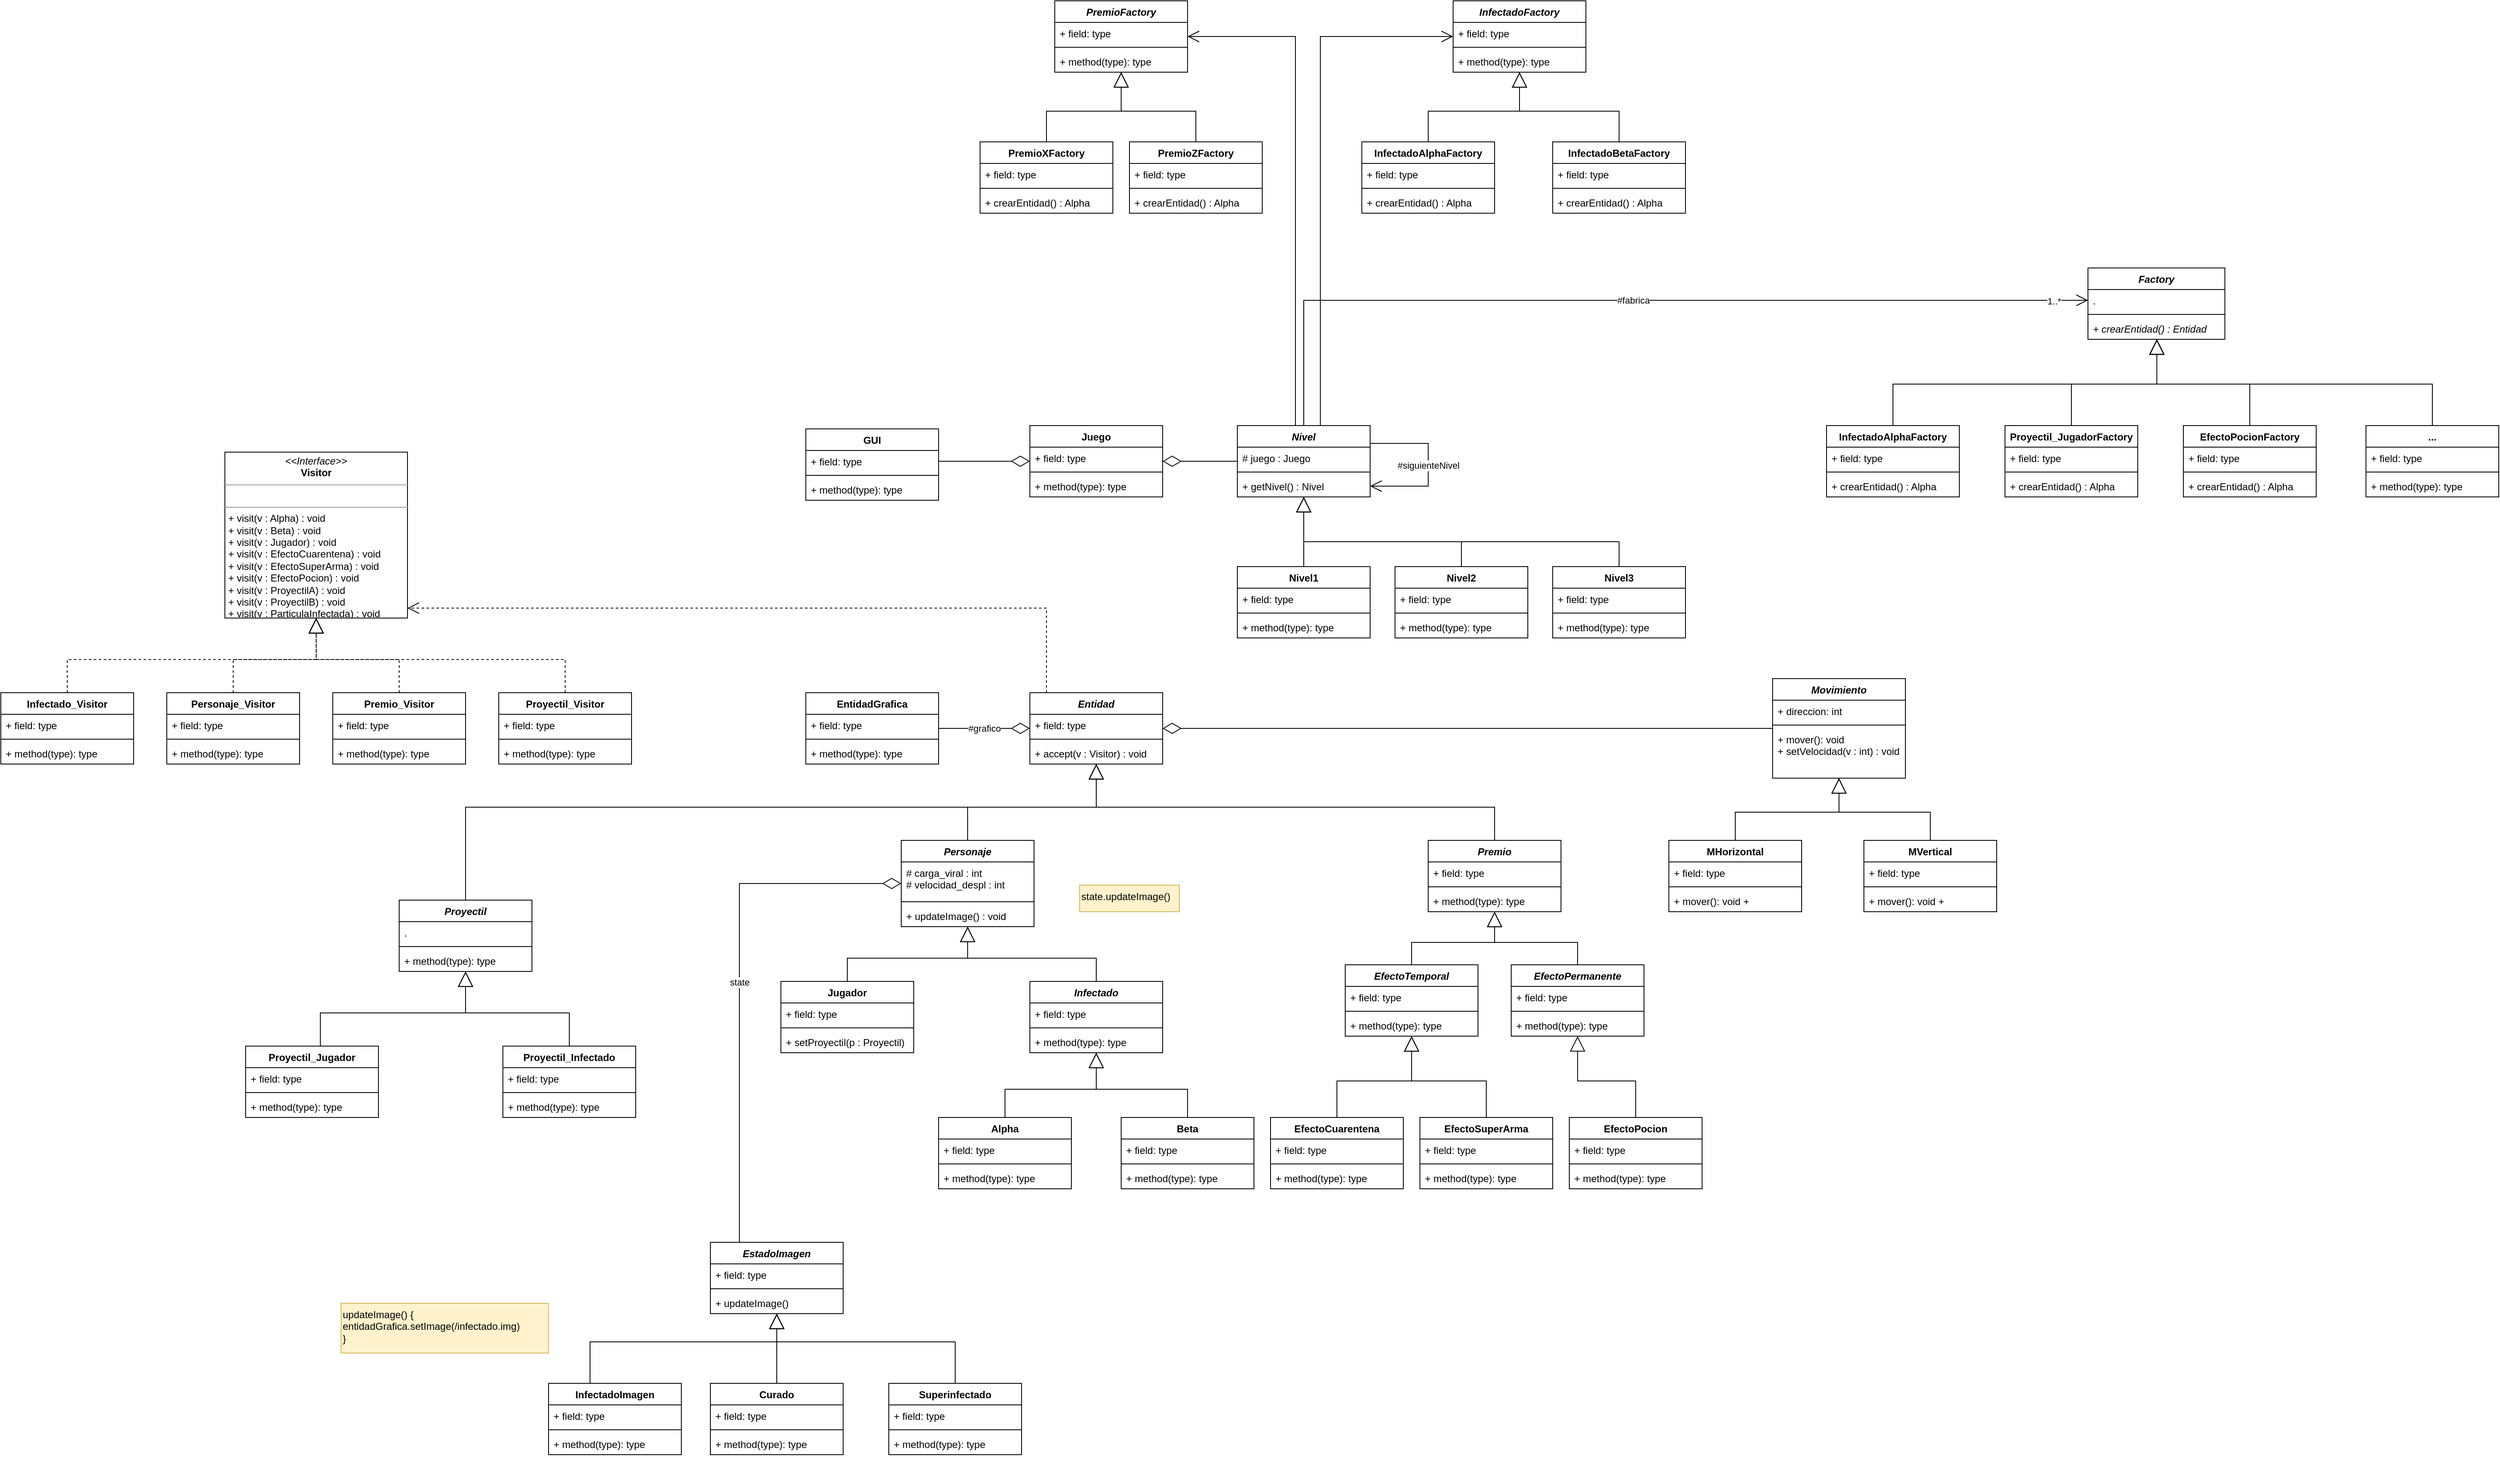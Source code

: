 <mxfile version="13.9.5" type="device"><diagram id="3MNzhQNe71kx4eXrugdI" name="Clases"><mxGraphModel dx="3705" dy="2707" grid="1" gridSize="10" guides="1" tooltips="1" connect="1" arrows="1" fold="1" page="1" pageScale="1" pageWidth="2500" pageHeight="2000" math="0" shadow="0"><root><mxCell id="0"/><mxCell id="1" parent="0"/><mxCell id="t-lcFGoIAKWSyxuHWTwv-13" style="edgeStyle=orthogonalEdgeStyle;rounded=0;orthogonalLoop=1;jettySize=auto;html=1;endArrow=block;endFill=0;endSize=16;" parent="1" source="t-lcFGoIAKWSyxuHWTwv-5" target="t-lcFGoIAKWSyxuHWTwv-1" edge="1"><mxGeometry relative="1" as="geometry"/></mxCell><mxCell id="t-lcFGoIAKWSyxuHWTwv-14" style="edgeStyle=orthogonalEdgeStyle;rounded=0;orthogonalLoop=1;jettySize=auto;html=1;endArrow=block;endFill=0;endSize=16;" parent="1" source="t-lcFGoIAKWSyxuHWTwv-9" target="t-lcFGoIAKWSyxuHWTwv-1" edge="1"><mxGeometry relative="1" as="geometry"/></mxCell><mxCell id="t-lcFGoIAKWSyxuHWTwv-20" value="&lt;p style=&quot;margin: 0px ; margin-top: 4px ; text-align: center&quot;&gt;&lt;i&gt;&amp;lt;&amp;lt;Interface&amp;gt;&amp;gt;&lt;/i&gt;&lt;br&gt;&lt;b&gt;Visitor&lt;/b&gt;&lt;/p&gt;&lt;hr size=&quot;1&quot;&gt;&lt;p style=&quot;margin: 0px ; margin-left: 4px&quot;&gt;&lt;br&gt;&lt;/p&gt;&lt;hr size=&quot;1&quot;&gt;&lt;p style=&quot;margin: 0px ; margin-left: 4px&quot;&gt;+ visit(v : Alpha) : void&lt;br&gt;&lt;/p&gt;&lt;p style=&quot;margin: 0px ; margin-left: 4px&quot;&gt;+ visit(v : Beta) : void&lt;br&gt;&lt;/p&gt;&lt;p style=&quot;margin: 0px ; margin-left: 4px&quot;&gt;+ visit(v : Jugador) : void&lt;/p&gt;&lt;p style=&quot;margin: 0px 0px 0px 4px&quot;&gt;+ visit(v : EfectoCuarentena) : void&lt;/p&gt;&lt;p style=&quot;margin: 0px 0px 0px 4px&quot;&gt;+ visit(v : EfectoSuperArma) : void&lt;/p&gt;&lt;p style=&quot;margin: 0px 0px 0px 4px&quot;&gt;+ visit(v : EfectoPocion) : void&lt;/p&gt;&lt;p style=&quot;margin: 0px 0px 0px 4px&quot;&gt;+ visit(v : ProyectilA) : void&lt;/p&gt;&lt;p style=&quot;margin: 0px 0px 0px 4px&quot;&gt;+ visit(v : ProyectilB) : void&lt;/p&gt;&lt;p style=&quot;margin: 0px 0px 0px 4px&quot;&gt;+ visit(v : ParticulaInfectada) : void&lt;/p&gt;" style="verticalAlign=top;align=left;overflow=fill;fontSize=12;fontFamily=Helvetica;html=1;" parent="1" vertex="1"><mxGeometry x="-2160" y="-1426" width="220" height="200" as="geometry"/></mxCell><mxCell id="t-lcFGoIAKWSyxuHWTwv-29" style="edgeStyle=orthogonalEdgeStyle;rounded=0;orthogonalLoop=1;jettySize=auto;html=1;endArrow=block;endFill=0;endSize=16;dashed=1;" parent="1" source="t-lcFGoIAKWSyxuHWTwv-21" target="t-lcFGoIAKWSyxuHWTwv-20" edge="1"><mxGeometry relative="1" as="geometry"><Array as="points"><mxPoint x="-2350" y="-1176"/><mxPoint x="-2050" y="-1176"/></Array></mxGeometry></mxCell><mxCell id="t-lcFGoIAKWSyxuHWTwv-30" style="edgeStyle=orthogonalEdgeStyle;rounded=0;orthogonalLoop=1;jettySize=auto;html=1;dashed=1;endArrow=block;endFill=0;endSize=16;" parent="1" source="t-lcFGoIAKWSyxuHWTwv-25" target="t-lcFGoIAKWSyxuHWTwv-20" edge="1"><mxGeometry relative="1" as="geometry"/></mxCell><mxCell id="t-lcFGoIAKWSyxuHWTwv-36" style="edgeStyle=orthogonalEdgeStyle;rounded=0;orthogonalLoop=1;jettySize=auto;html=1;endArrow=block;endFill=0;endSize=16;" parent="1" source="t-lcFGoIAKWSyxuHWTwv-31" target="lshS-OYDousZybrMgEct-82" edge="1"><mxGeometry relative="1" as="geometry"><Array as="points"><mxPoint x="-1265" y="-998"/><mxPoint x="-1110" y="-998"/></Array><mxPoint x="-1150" y="-1048" as="targetPoint"/></mxGeometry></mxCell><mxCell id="t-lcFGoIAKWSyxuHWTwv-41" style="edgeStyle=orthogonalEdgeStyle;rounded=0;orthogonalLoop=1;jettySize=auto;html=1;dashed=1;endArrow=block;endFill=0;endSize=16;" parent="1" source="t-lcFGoIAKWSyxuHWTwv-37" target="t-lcFGoIAKWSyxuHWTwv-20" edge="1"><mxGeometry relative="1" as="geometry"><Array as="points"><mxPoint x="-1950" y="-1176"/><mxPoint x="-2050" y="-1176"/></Array></mxGeometry></mxCell><mxCell id="t-lcFGoIAKWSyxuHWTwv-96" style="edgeStyle=orthogonalEdgeStyle;rounded=0;orthogonalLoop=1;jettySize=auto;html=1;endArrow=block;endFill=0;endSize=16;" parent="1" source="t-lcFGoIAKWSyxuHWTwv-1" target="t-lcFGoIAKWSyxuHWTwv-31" edge="1"><mxGeometry relative="1" as="geometry"/></mxCell><mxCell id="t-lcFGoIAKWSyxuHWTwv-61" style="edgeStyle=orthogonalEdgeStyle;rounded=0;orthogonalLoop=1;jettySize=auto;html=1;endArrow=block;endFill=0;endSize=16;" parent="1" source="lshS-OYDousZybrMgEct-86" target="lshS-OYDousZybrMgEct-82" edge="1"><mxGeometry relative="1" as="geometry"><Array as="points"><mxPoint x="-630" y="-998"/><mxPoint x="-1110" y="-998"/></Array><mxPoint x="-635" y="-922" as="sourcePoint"/><mxPoint x="-1070" y="-1048" as="targetPoint"/></mxGeometry></mxCell><mxCell id="t-lcFGoIAKWSyxuHWTwv-62" style="edgeStyle=orthogonalEdgeStyle;rounded=0;orthogonalLoop=1;jettySize=auto;html=1;endArrow=block;endFill=0;endSize=16;" parent="1" source="t-lcFGoIAKWSyxuHWTwv-47" target="lshS-OYDousZybrMgEct-86" edge="1"><mxGeometry relative="1" as="geometry"><mxPoint x="-635" y="-872" as="targetPoint"/></mxGeometry></mxCell><mxCell id="t-lcFGoIAKWSyxuHWTwv-63" style="edgeStyle=orthogonalEdgeStyle;rounded=0;orthogonalLoop=1;jettySize=auto;html=1;endArrow=block;endFill=0;endSize=16;" parent="1" source="t-lcFGoIAKWSyxuHWTwv-51" target="lshS-OYDousZybrMgEct-86" edge="1"><mxGeometry relative="1" as="geometry"><mxPoint x="-635" y="-872" as="targetPoint"/></mxGeometry></mxCell><mxCell id="t-lcFGoIAKWSyxuHWTwv-77" style="edgeStyle=orthogonalEdgeStyle;rounded=0;orthogonalLoop=1;jettySize=auto;html=1;endArrow=block;endFill=0;endSize=16;" parent="1" source="t-lcFGoIAKWSyxuHWTwv-64" target="t-lcFGoIAKWSyxuHWTwv-47" edge="1"><mxGeometry relative="1" as="geometry"/></mxCell><mxCell id="t-lcFGoIAKWSyxuHWTwv-78" style="edgeStyle=orthogonalEdgeStyle;rounded=0;orthogonalLoop=1;jettySize=auto;html=1;endArrow=block;endFill=0;endSize=16;" parent="1" source="t-lcFGoIAKWSyxuHWTwv-72" target="t-lcFGoIAKWSyxuHWTwv-47" edge="1"><mxGeometry relative="1" as="geometry"/></mxCell><mxCell id="t-lcFGoIAKWSyxuHWTwv-83" style="edgeStyle=orthogonalEdgeStyle;rounded=0;orthogonalLoop=1;jettySize=auto;html=1;endArrow=block;endFill=0;endSize=16;" parent="1" source="t-lcFGoIAKWSyxuHWTwv-79" target="t-lcFGoIAKWSyxuHWTwv-51" edge="1"><mxGeometry relative="1" as="geometry"/></mxCell><mxCell id="t-lcFGoIAKWSyxuHWTwv-88" style="edgeStyle=orthogonalEdgeStyle;rounded=0;orthogonalLoop=1;jettySize=auto;html=1;endArrow=block;endFill=0;endSize=16;dashed=1;" parent="1" source="t-lcFGoIAKWSyxuHWTwv-84" target="t-lcFGoIAKWSyxuHWTwv-20" edge="1"><mxGeometry relative="1" as="geometry"><Array as="points"><mxPoint x="-1750" y="-1176"/><mxPoint x="-2050" y="-1176"/></Array></mxGeometry></mxCell><mxCell id="t-lcFGoIAKWSyxuHWTwv-95" style="edgeStyle=orthogonalEdgeStyle;rounded=0;orthogonalLoop=1;jettySize=auto;html=1;endArrow=block;endFill=0;endSize=16;" parent="1" source="t-lcFGoIAKWSyxuHWTwv-89" target="t-lcFGoIAKWSyxuHWTwv-31" edge="1"><mxGeometry relative="1" as="geometry"/></mxCell><mxCell id="lshS-OYDousZybrMgEct-9" style="edgeStyle=orthogonalEdgeStyle;rounded=0;orthogonalLoop=1;jettySize=auto;html=1;endFill=0;endArrow=block;endSize=16;exitX=0.5;exitY=0;exitDx=0;exitDy=0;" parent="1" source="t-lcFGoIAKWSyxuHWTwv-103" target="lshS-OYDousZybrMgEct-82" edge="1"><mxGeometry relative="1" as="geometry"><mxPoint x="-1150" y="-1048" as="targetPoint"/><Array as="points"><mxPoint x="-1870" y="-998"/><mxPoint x="-1110" y="-998"/></Array><mxPoint x="-1860" y="-944" as="sourcePoint"/></mxGeometry></mxCell><mxCell id="lshS-OYDousZybrMgEct-18" style="edgeStyle=orthogonalEdgeStyle;rounded=0;orthogonalLoop=1;jettySize=auto;html=1;endArrow=block;endFill=0;endSize=16;" parent="1" source="t-lcFGoIAKWSyxuHWTwv-111" target="t-lcFGoIAKWSyxuHWTwv-103" edge="1"><mxGeometry relative="1" as="geometry"><Array as="points"><mxPoint x="-2045" y="-750"/><mxPoint x="-1870" y="-750"/></Array></mxGeometry></mxCell><mxCell id="lshS-OYDousZybrMgEct-17" style="edgeStyle=orthogonalEdgeStyle;rounded=0;orthogonalLoop=1;jettySize=auto;html=1;endArrow=block;endFill=0;endSize=16;" parent="1" source="t-lcFGoIAKWSyxuHWTwv-107" target="t-lcFGoIAKWSyxuHWTwv-103" edge="1"><mxGeometry relative="1" as="geometry"/></mxCell><mxCell id="lshS-OYDousZybrMgEct-34" value="#grafico" style="edgeStyle=orthogonalEdgeStyle;orthogonalLoop=1;jettySize=auto;html=1;startArrow=none;endArrow=diamondThin;endFill=0;endSize=20;rounded=0;" parent="1" source="lshS-OYDousZybrMgEct-28" target="lshS-OYDousZybrMgEct-82" edge="1"><mxGeometry relative="1" as="geometry"><mxPoint x="-1185" y="-1093.0" as="targetPoint"/></mxGeometry></mxCell><mxCell id="lshS-OYDousZybrMgEct-55" style="edgeStyle=orthogonalEdgeStyle;orthogonalLoop=1;jettySize=auto;html=1;startArrow=none;endArrow=diamondThin;endFill=0;endSize=20;rounded=0;" parent="1" source="lshS-OYDousZybrMgEct-48" target="lshS-OYDousZybrMgEct-40" edge="1"><mxGeometry relative="1" as="geometry"/></mxCell><mxCell id="lshS-OYDousZybrMgEct-61" style="edgeStyle=orthogonalEdgeStyle;rounded=0;orthogonalLoop=1;jettySize=auto;html=1;startArrow=none;startFill=0;endArrow=block;endFill=0;endSize=16;" parent="1" source="lshS-OYDousZybrMgEct-56" target="lshS-OYDousZybrMgEct-48" edge="1"><mxGeometry relative="1" as="geometry"/></mxCell><mxCell id="lshS-OYDousZybrMgEct-67" style="edgeStyle=orthogonalEdgeStyle;rounded=0;orthogonalLoop=1;jettySize=auto;html=1;startFill=0;endArrow=block;endFill=0;endSize=16;" parent="1" source="lshS-OYDousZybrMgEct-62" target="lshS-OYDousZybrMgEct-48" edge="1"><mxGeometry relative="1" as="geometry"><Array as="points"><mxPoint x="-670" y="-1318"/><mxPoint x="-860" y="-1318"/></Array></mxGeometry></mxCell><mxCell id="lshS-OYDousZybrMgEct-72" style="edgeStyle=orthogonalEdgeStyle;rounded=0;orthogonalLoop=1;jettySize=auto;html=1;startFill=0;endArrow=block;endFill=0;endSize=16;" parent="1" source="lshS-OYDousZybrMgEct-68" target="lshS-OYDousZybrMgEct-48" edge="1"><mxGeometry relative="1" as="geometry"><Array as="points"><mxPoint x="-480" y="-1318"/><mxPoint x="-860" y="-1318"/></Array></mxGeometry></mxCell><mxCell id="lshS-OYDousZybrMgEct-81" style="edgeStyle=orthogonalEdgeStyle;rounded=0;orthogonalLoop=1;jettySize=auto;html=1;endArrow=diamondThin;endFill=0;endSize=20;" parent="1" source="lshS-OYDousZybrMgEct-78" target="lshS-OYDousZybrMgEct-40" edge="1"><mxGeometry relative="1" as="geometry"/></mxCell><mxCell id="lshS-OYDousZybrMgEct-91" style="edgeStyle=orthogonalEdgeStyle;rounded=0;orthogonalLoop=1;jettySize=auto;html=1;endArrow=open;endFill=1;endSize=12;dashed=1;" parent="1" source="lshS-OYDousZybrMgEct-82" target="t-lcFGoIAKWSyxuHWTwv-20" edge="1"><mxGeometry relative="1" as="geometry"><Array as="points"><mxPoint x="-1170" y="-1238"/></Array></mxGeometry></mxCell><mxCell id="lshS-OYDousZybrMgEct-99" style="edgeStyle=orthogonalEdgeStyle;rounded=0;orthogonalLoop=1;jettySize=auto;html=1;endArrow=diamondThin;endFill=0;endSize=20;" parent="1" source="lshS-OYDousZybrMgEct-92" target="lshS-OYDousZybrMgEct-82" edge="1"><mxGeometry relative="1" as="geometry"/></mxCell><mxCell id="lshS-OYDousZybrMgEct-108" style="edgeStyle=orthogonalEdgeStyle;rounded=0;orthogonalLoop=1;jettySize=auto;html=1;startFill=0;endArrow=block;endFill=0;endSize=16;" parent="1" source="lshS-OYDousZybrMgEct-100" target="lshS-OYDousZybrMgEct-92" edge="1"><mxGeometry relative="1" as="geometry"><Array as="points"><mxPoint x="-340" y="-992"/><mxPoint x="-215" y="-992"/></Array></mxGeometry></mxCell><mxCell id="lshS-OYDousZybrMgEct-109" style="edgeStyle=orthogonalEdgeStyle;rounded=0;orthogonalLoop=1;jettySize=auto;html=1;startFill=0;endArrow=block;endFill=0;endSize=16;exitX=0.5;exitY=0;exitDx=0;exitDy=0;" parent="1" source="hIIgW5XnCvexIqtM4EOp-2" target="lshS-OYDousZybrMgEct-92" edge="1"><mxGeometry relative="1" as="geometry"><mxPoint x="-100" y="-958" as="sourcePoint"/><Array as="points"><mxPoint x="-105" y="-992"/><mxPoint x="-215" y="-992"/></Array></mxGeometry></mxCell><mxCell id="t-lcFGoIAKWSyxuHWTwv-1" value="Infectado" style="swimlane;fontStyle=3;align=center;verticalAlign=top;childLayout=stackLayout;horizontal=1;startSize=26;horizontalStack=0;resizeParent=1;resizeParentMax=0;resizeLast=0;collapsible=1;marginBottom=0;" parent="1" vertex="1"><mxGeometry x="-1190" y="-788" width="160" height="86" as="geometry"/></mxCell><mxCell id="t-lcFGoIAKWSyxuHWTwv-2" value="+ field: type" style="text;strokeColor=none;fillColor=none;align=left;verticalAlign=top;spacingLeft=4;spacingRight=4;overflow=hidden;rotatable=0;points=[[0,0.5],[1,0.5]];portConstraint=eastwest;" parent="t-lcFGoIAKWSyxuHWTwv-1" vertex="1"><mxGeometry y="26" width="160" height="26" as="geometry"/></mxCell><mxCell id="t-lcFGoIAKWSyxuHWTwv-3" value="" style="line;strokeWidth=1;fillColor=none;align=left;verticalAlign=middle;spacingTop=-1;spacingLeft=3;spacingRight=3;rotatable=0;labelPosition=right;points=[];portConstraint=eastwest;" parent="t-lcFGoIAKWSyxuHWTwv-1" vertex="1"><mxGeometry y="52" width="160" height="8" as="geometry"/></mxCell><mxCell id="t-lcFGoIAKWSyxuHWTwv-4" value="+ method(type): type" style="text;strokeColor=none;fillColor=none;align=left;verticalAlign=top;spacingLeft=4;spacingRight=4;overflow=hidden;rotatable=0;points=[[0,0.5],[1,0.5]];portConstraint=eastwest;" parent="t-lcFGoIAKWSyxuHWTwv-1" vertex="1"><mxGeometry y="60" width="160" height="26" as="geometry"/></mxCell><mxCell id="t-lcFGoIAKWSyxuHWTwv-9" value="Beta" style="swimlane;fontStyle=1;align=center;verticalAlign=top;childLayout=stackLayout;horizontal=1;startSize=26;horizontalStack=0;resizeParent=1;resizeParentMax=0;resizeLast=0;collapsible=1;marginBottom=0;" parent="1" vertex="1"><mxGeometry x="-1080" y="-624" width="160" height="86" as="geometry"/></mxCell><mxCell id="t-lcFGoIAKWSyxuHWTwv-10" value="+ field: type" style="text;strokeColor=none;fillColor=none;align=left;verticalAlign=top;spacingLeft=4;spacingRight=4;overflow=hidden;rotatable=0;points=[[0,0.5],[1,0.5]];portConstraint=eastwest;" parent="t-lcFGoIAKWSyxuHWTwv-9" vertex="1"><mxGeometry y="26" width="160" height="26" as="geometry"/></mxCell><mxCell id="t-lcFGoIAKWSyxuHWTwv-11" value="" style="line;strokeWidth=1;fillColor=none;align=left;verticalAlign=middle;spacingTop=-1;spacingLeft=3;spacingRight=3;rotatable=0;labelPosition=right;points=[];portConstraint=eastwest;" parent="t-lcFGoIAKWSyxuHWTwv-9" vertex="1"><mxGeometry y="52" width="160" height="8" as="geometry"/></mxCell><mxCell id="t-lcFGoIAKWSyxuHWTwv-12" value="+ method(type): type" style="text;strokeColor=none;fillColor=none;align=left;verticalAlign=top;spacingLeft=4;spacingRight=4;overflow=hidden;rotatable=0;points=[[0,0.5],[1,0.5]];portConstraint=eastwest;" parent="t-lcFGoIAKWSyxuHWTwv-9" vertex="1"><mxGeometry y="60" width="160" height="26" as="geometry"/></mxCell><mxCell id="t-lcFGoIAKWSyxuHWTwv-5" value="Alpha" style="swimlane;fontStyle=1;align=center;verticalAlign=top;childLayout=stackLayout;horizontal=1;startSize=26;horizontalStack=0;resizeParent=1;resizeParentMax=0;resizeLast=0;collapsible=1;marginBottom=0;" parent="1" vertex="1"><mxGeometry x="-1300" y="-624" width="160" height="86" as="geometry"/></mxCell><mxCell id="t-lcFGoIAKWSyxuHWTwv-6" value="+ field: type" style="text;strokeColor=none;fillColor=none;align=left;verticalAlign=top;spacingLeft=4;spacingRight=4;overflow=hidden;rotatable=0;points=[[0,0.5],[1,0.5]];portConstraint=eastwest;" parent="t-lcFGoIAKWSyxuHWTwv-5" vertex="1"><mxGeometry y="26" width="160" height="26" as="geometry"/></mxCell><mxCell id="t-lcFGoIAKWSyxuHWTwv-7" value="" style="line;strokeWidth=1;fillColor=none;align=left;verticalAlign=middle;spacingTop=-1;spacingLeft=3;spacingRight=3;rotatable=0;labelPosition=right;points=[];portConstraint=eastwest;" parent="t-lcFGoIAKWSyxuHWTwv-5" vertex="1"><mxGeometry y="52" width="160" height="8" as="geometry"/></mxCell><mxCell id="t-lcFGoIAKWSyxuHWTwv-8" value="+ method(type): type" style="text;strokeColor=none;fillColor=none;align=left;verticalAlign=top;spacingLeft=4;spacingRight=4;overflow=hidden;rotatable=0;points=[[0,0.5],[1,0.5]];portConstraint=eastwest;" parent="t-lcFGoIAKWSyxuHWTwv-5" vertex="1"><mxGeometry y="60" width="160" height="26" as="geometry"/></mxCell><mxCell id="t-lcFGoIAKWSyxuHWTwv-47" value="EfectoTemporal" style="swimlane;fontStyle=3;align=center;verticalAlign=top;childLayout=stackLayout;horizontal=1;startSize=26;horizontalStack=0;resizeParent=1;resizeParentMax=0;resizeLast=0;collapsible=1;marginBottom=0;" parent="1" vertex="1"><mxGeometry x="-810" y="-808" width="160" height="86" as="geometry"/></mxCell><mxCell id="t-lcFGoIAKWSyxuHWTwv-48" value="+ field: type" style="text;strokeColor=none;fillColor=none;align=left;verticalAlign=top;spacingLeft=4;spacingRight=4;overflow=hidden;rotatable=0;points=[[0,0.5],[1,0.5]];portConstraint=eastwest;" parent="t-lcFGoIAKWSyxuHWTwv-47" vertex="1"><mxGeometry y="26" width="160" height="26" as="geometry"/></mxCell><mxCell id="t-lcFGoIAKWSyxuHWTwv-49" value="" style="line;strokeWidth=1;fillColor=none;align=left;verticalAlign=middle;spacingTop=-1;spacingLeft=3;spacingRight=3;rotatable=0;labelPosition=right;points=[];portConstraint=eastwest;" parent="t-lcFGoIAKWSyxuHWTwv-47" vertex="1"><mxGeometry y="52" width="160" height="8" as="geometry"/></mxCell><mxCell id="t-lcFGoIAKWSyxuHWTwv-50" value="+ method(type): type" style="text;strokeColor=none;fillColor=none;align=left;verticalAlign=top;spacingLeft=4;spacingRight=4;overflow=hidden;rotatable=0;points=[[0,0.5],[1,0.5]];portConstraint=eastwest;" parent="t-lcFGoIAKWSyxuHWTwv-47" vertex="1"><mxGeometry y="60" width="160" height="26" as="geometry"/></mxCell><mxCell id="t-lcFGoIAKWSyxuHWTwv-51" value="EfectoPermanente" style="swimlane;fontStyle=3;align=center;verticalAlign=top;childLayout=stackLayout;horizontal=1;startSize=26;horizontalStack=0;resizeParent=1;resizeParentMax=0;resizeLast=0;collapsible=1;marginBottom=0;" parent="1" vertex="1"><mxGeometry x="-610" y="-808" width="160" height="86" as="geometry"/></mxCell><mxCell id="t-lcFGoIAKWSyxuHWTwv-52" value="+ field: type" style="text;strokeColor=none;fillColor=none;align=left;verticalAlign=top;spacingLeft=4;spacingRight=4;overflow=hidden;rotatable=0;points=[[0,0.5],[1,0.5]];portConstraint=eastwest;" parent="t-lcFGoIAKWSyxuHWTwv-51" vertex="1"><mxGeometry y="26" width="160" height="26" as="geometry"/></mxCell><mxCell id="t-lcFGoIAKWSyxuHWTwv-53" value="" style="line;strokeWidth=1;fillColor=none;align=left;verticalAlign=middle;spacingTop=-1;spacingLeft=3;spacingRight=3;rotatable=0;labelPosition=right;points=[];portConstraint=eastwest;" parent="t-lcFGoIAKWSyxuHWTwv-51" vertex="1"><mxGeometry y="52" width="160" height="8" as="geometry"/></mxCell><mxCell id="t-lcFGoIAKWSyxuHWTwv-54" value="+ method(type): type" style="text;strokeColor=none;fillColor=none;align=left;verticalAlign=top;spacingLeft=4;spacingRight=4;overflow=hidden;rotatable=0;points=[[0,0.5],[1,0.5]];portConstraint=eastwest;" parent="t-lcFGoIAKWSyxuHWTwv-51" vertex="1"><mxGeometry y="60" width="160" height="26" as="geometry"/></mxCell><mxCell id="t-lcFGoIAKWSyxuHWTwv-64" value="EfectoCuarentena" style="swimlane;fontStyle=1;align=center;verticalAlign=top;childLayout=stackLayout;horizontal=1;startSize=26;horizontalStack=0;resizeParent=1;resizeParentMax=0;resizeLast=0;collapsible=1;marginBottom=0;" parent="1" vertex="1"><mxGeometry x="-900" y="-624" width="160" height="86" as="geometry"/></mxCell><mxCell id="t-lcFGoIAKWSyxuHWTwv-65" value="+ field: type" style="text;strokeColor=none;fillColor=none;align=left;verticalAlign=top;spacingLeft=4;spacingRight=4;overflow=hidden;rotatable=0;points=[[0,0.5],[1,0.5]];portConstraint=eastwest;" parent="t-lcFGoIAKWSyxuHWTwv-64" vertex="1"><mxGeometry y="26" width="160" height="26" as="geometry"/></mxCell><mxCell id="t-lcFGoIAKWSyxuHWTwv-66" value="" style="line;strokeWidth=1;fillColor=none;align=left;verticalAlign=middle;spacingTop=-1;spacingLeft=3;spacingRight=3;rotatable=0;labelPosition=right;points=[];portConstraint=eastwest;" parent="t-lcFGoIAKWSyxuHWTwv-64" vertex="1"><mxGeometry y="52" width="160" height="8" as="geometry"/></mxCell><mxCell id="t-lcFGoIAKWSyxuHWTwv-67" value="+ method(type): type" style="text;strokeColor=none;fillColor=none;align=left;verticalAlign=top;spacingLeft=4;spacingRight=4;overflow=hidden;rotatable=0;points=[[0,0.5],[1,0.5]];portConstraint=eastwest;" parent="t-lcFGoIAKWSyxuHWTwv-64" vertex="1"><mxGeometry y="60" width="160" height="26" as="geometry"/></mxCell><mxCell id="t-lcFGoIAKWSyxuHWTwv-72" value="EfectoSuperArma" style="swimlane;fontStyle=1;align=center;verticalAlign=top;childLayout=stackLayout;horizontal=1;startSize=26;horizontalStack=0;resizeParent=1;resizeParentMax=0;resizeLast=0;collapsible=1;marginBottom=0;" parent="1" vertex="1"><mxGeometry x="-720" y="-624" width="160" height="86" as="geometry"/></mxCell><mxCell id="t-lcFGoIAKWSyxuHWTwv-73" value="+ field: type" style="text;strokeColor=none;fillColor=none;align=left;verticalAlign=top;spacingLeft=4;spacingRight=4;overflow=hidden;rotatable=0;points=[[0,0.5],[1,0.5]];portConstraint=eastwest;" parent="t-lcFGoIAKWSyxuHWTwv-72" vertex="1"><mxGeometry y="26" width="160" height="26" as="geometry"/></mxCell><mxCell id="t-lcFGoIAKWSyxuHWTwv-74" value="" style="line;strokeWidth=1;fillColor=none;align=left;verticalAlign=middle;spacingTop=-1;spacingLeft=3;spacingRight=3;rotatable=0;labelPosition=right;points=[];portConstraint=eastwest;" parent="t-lcFGoIAKWSyxuHWTwv-72" vertex="1"><mxGeometry y="52" width="160" height="8" as="geometry"/></mxCell><mxCell id="t-lcFGoIAKWSyxuHWTwv-75" value="+ method(type): type" style="text;strokeColor=none;fillColor=none;align=left;verticalAlign=top;spacingLeft=4;spacingRight=4;overflow=hidden;rotatable=0;points=[[0,0.5],[1,0.5]];portConstraint=eastwest;" parent="t-lcFGoIAKWSyxuHWTwv-72" vertex="1"><mxGeometry y="60" width="160" height="26" as="geometry"/></mxCell><mxCell id="t-lcFGoIAKWSyxuHWTwv-79" value="EfectoPocion" style="swimlane;fontStyle=1;align=center;verticalAlign=top;childLayout=stackLayout;horizontal=1;startSize=26;horizontalStack=0;resizeParent=1;resizeParentMax=0;resizeLast=0;collapsible=1;marginBottom=0;" parent="1" vertex="1"><mxGeometry x="-540" y="-624" width="160" height="86" as="geometry"/></mxCell><mxCell id="t-lcFGoIAKWSyxuHWTwv-80" value="+ field: type" style="text;strokeColor=none;fillColor=none;align=left;verticalAlign=top;spacingLeft=4;spacingRight=4;overflow=hidden;rotatable=0;points=[[0,0.5],[1,0.5]];portConstraint=eastwest;" parent="t-lcFGoIAKWSyxuHWTwv-79" vertex="1"><mxGeometry y="26" width="160" height="26" as="geometry"/></mxCell><mxCell id="t-lcFGoIAKWSyxuHWTwv-81" value="" style="line;strokeWidth=1;fillColor=none;align=left;verticalAlign=middle;spacingTop=-1;spacingLeft=3;spacingRight=3;rotatable=0;labelPosition=right;points=[];portConstraint=eastwest;" parent="t-lcFGoIAKWSyxuHWTwv-79" vertex="1"><mxGeometry y="52" width="160" height="8" as="geometry"/></mxCell><mxCell id="t-lcFGoIAKWSyxuHWTwv-82" value="+ method(type): type" style="text;strokeColor=none;fillColor=none;align=left;verticalAlign=top;spacingLeft=4;spacingRight=4;overflow=hidden;rotatable=0;points=[[0,0.5],[1,0.5]];portConstraint=eastwest;" parent="t-lcFGoIAKWSyxuHWTwv-79" vertex="1"><mxGeometry y="60" width="160" height="26" as="geometry"/></mxCell><mxCell id="t-lcFGoIAKWSyxuHWTwv-89" value="Jugador" style="swimlane;fontStyle=1;align=center;verticalAlign=top;childLayout=stackLayout;horizontal=1;startSize=26;horizontalStack=0;resizeParent=1;resizeParentMax=0;resizeLast=0;collapsible=1;marginBottom=0;" parent="1" vertex="1"><mxGeometry x="-1490" y="-788" width="160" height="86" as="geometry"/></mxCell><mxCell id="t-lcFGoIAKWSyxuHWTwv-90" value="+ field: type" style="text;strokeColor=none;fillColor=none;align=left;verticalAlign=top;spacingLeft=4;spacingRight=4;overflow=hidden;rotatable=0;points=[[0,0.5],[1,0.5]];portConstraint=eastwest;" parent="t-lcFGoIAKWSyxuHWTwv-89" vertex="1"><mxGeometry y="26" width="160" height="26" as="geometry"/></mxCell><mxCell id="t-lcFGoIAKWSyxuHWTwv-91" value="" style="line;strokeWidth=1;fillColor=none;align=left;verticalAlign=middle;spacingTop=-1;spacingLeft=3;spacingRight=3;rotatable=0;labelPosition=right;points=[];portConstraint=eastwest;" parent="t-lcFGoIAKWSyxuHWTwv-89" vertex="1"><mxGeometry y="52" width="160" height="8" as="geometry"/></mxCell><mxCell id="t-lcFGoIAKWSyxuHWTwv-92" value="+ setProyectil(p : Proyectil)" style="text;strokeColor=none;fillColor=none;align=left;verticalAlign=top;spacingLeft=4;spacingRight=4;overflow=hidden;rotatable=0;points=[[0,0.5],[1,0.5]];portConstraint=eastwest;" parent="t-lcFGoIAKWSyxuHWTwv-89" vertex="1"><mxGeometry y="60" width="160" height="26" as="geometry"/></mxCell><mxCell id="t-lcFGoIAKWSyxuHWTwv-31" value="Personaje" style="swimlane;fontStyle=3;align=center;verticalAlign=top;childLayout=stackLayout;horizontal=1;startSize=26;horizontalStack=0;resizeParent=1;resizeParentMax=0;resizeLast=0;collapsible=1;marginBottom=0;" parent="1" vertex="1"><mxGeometry x="-1345" y="-958" width="160" height="104" as="geometry"/></mxCell><mxCell id="t-lcFGoIAKWSyxuHWTwv-32" value="# carga_viral : int&#10;# velocidad_despl : int" style="text;strokeColor=none;fillColor=none;align=left;verticalAlign=top;spacingLeft=4;spacingRight=4;overflow=hidden;rotatable=0;points=[[0,0.5],[1,0.5]];portConstraint=eastwest;" parent="t-lcFGoIAKWSyxuHWTwv-31" vertex="1"><mxGeometry y="26" width="160" height="44" as="geometry"/></mxCell><mxCell id="t-lcFGoIAKWSyxuHWTwv-33" value="" style="line;strokeWidth=1;fillColor=none;align=left;verticalAlign=middle;spacingTop=-1;spacingLeft=3;spacingRight=3;rotatable=0;labelPosition=right;points=[];portConstraint=eastwest;" parent="t-lcFGoIAKWSyxuHWTwv-31" vertex="1"><mxGeometry y="70" width="160" height="8" as="geometry"/></mxCell><mxCell id="t-lcFGoIAKWSyxuHWTwv-34" value="+ updateImage() : void" style="text;strokeColor=none;fillColor=none;align=left;verticalAlign=top;spacingLeft=4;spacingRight=4;overflow=hidden;rotatable=0;points=[[0,0.5],[1,0.5]];portConstraint=eastwest;" parent="t-lcFGoIAKWSyxuHWTwv-31" vertex="1"><mxGeometry y="78" width="160" height="26" as="geometry"/></mxCell><mxCell id="t-lcFGoIAKWSyxuHWTwv-103" value="Proyectil" style="swimlane;fontStyle=3;align=center;verticalAlign=top;childLayout=stackLayout;horizontal=1;startSize=26;horizontalStack=0;resizeParent=1;resizeParentMax=0;resizeLast=0;collapsible=1;marginBottom=0;" parent="1" vertex="1"><mxGeometry x="-1950" y="-886" width="160" height="86" as="geometry"/></mxCell><mxCell id="t-lcFGoIAKWSyxuHWTwv-104" value="." style="text;strokeColor=none;fillColor=none;align=left;verticalAlign=top;spacingLeft=4;spacingRight=4;overflow=hidden;rotatable=0;points=[[0,0.5],[1,0.5]];portConstraint=eastwest;" parent="t-lcFGoIAKWSyxuHWTwv-103" vertex="1"><mxGeometry y="26" width="160" height="26" as="geometry"/></mxCell><mxCell id="t-lcFGoIAKWSyxuHWTwv-105" value="" style="line;strokeWidth=1;fillColor=none;align=left;verticalAlign=middle;spacingTop=-1;spacingLeft=3;spacingRight=3;rotatable=0;labelPosition=right;points=[];portConstraint=eastwest;" parent="t-lcFGoIAKWSyxuHWTwv-103" vertex="1"><mxGeometry y="52" width="160" height="8" as="geometry"/></mxCell><mxCell id="t-lcFGoIAKWSyxuHWTwv-106" value="+ method(type): type" style="text;strokeColor=none;fillColor=none;align=left;verticalAlign=top;spacingLeft=4;spacingRight=4;overflow=hidden;rotatable=0;points=[[0,0.5],[1,0.5]];portConstraint=eastwest;" parent="t-lcFGoIAKWSyxuHWTwv-103" vertex="1"><mxGeometry y="60" width="160" height="26" as="geometry"/></mxCell><mxCell id="t-lcFGoIAKWSyxuHWTwv-111" value="Proyectil_Jugador" style="swimlane;fontStyle=1;align=center;verticalAlign=top;childLayout=stackLayout;horizontal=1;startSize=26;horizontalStack=0;resizeParent=1;resizeParentMax=0;resizeLast=0;collapsible=1;marginBottom=0;" parent="1" vertex="1"><mxGeometry x="-2135" y="-710" width="160" height="86" as="geometry"/></mxCell><mxCell id="t-lcFGoIAKWSyxuHWTwv-112" value="+ field: type" style="text;strokeColor=none;fillColor=none;align=left;verticalAlign=top;spacingLeft=4;spacingRight=4;overflow=hidden;rotatable=0;points=[[0,0.5],[1,0.5]];portConstraint=eastwest;" parent="t-lcFGoIAKWSyxuHWTwv-111" vertex="1"><mxGeometry y="26" width="160" height="26" as="geometry"/></mxCell><mxCell id="t-lcFGoIAKWSyxuHWTwv-113" value="" style="line;strokeWidth=1;fillColor=none;align=left;verticalAlign=middle;spacingTop=-1;spacingLeft=3;spacingRight=3;rotatable=0;labelPosition=right;points=[];portConstraint=eastwest;" parent="t-lcFGoIAKWSyxuHWTwv-111" vertex="1"><mxGeometry y="52" width="160" height="8" as="geometry"/></mxCell><mxCell id="t-lcFGoIAKWSyxuHWTwv-114" value="+ method(type): type" style="text;strokeColor=none;fillColor=none;align=left;verticalAlign=top;spacingLeft=4;spacingRight=4;overflow=hidden;rotatable=0;points=[[0,0.5],[1,0.5]];portConstraint=eastwest;" parent="t-lcFGoIAKWSyxuHWTwv-111" vertex="1"><mxGeometry y="60" width="160" height="26" as="geometry"/></mxCell><mxCell id="t-lcFGoIAKWSyxuHWTwv-107" value="Proyectil_Infectado" style="swimlane;fontStyle=1;align=center;verticalAlign=top;childLayout=stackLayout;horizontal=1;startSize=26;horizontalStack=0;resizeParent=1;resizeParentMax=0;resizeLast=0;collapsible=1;marginBottom=0;" parent="1" vertex="1"><mxGeometry x="-1825" y="-710" width="160" height="86" as="geometry"/></mxCell><mxCell id="t-lcFGoIAKWSyxuHWTwv-108" value="+ field: type" style="text;strokeColor=none;fillColor=none;align=left;verticalAlign=top;spacingLeft=4;spacingRight=4;overflow=hidden;rotatable=0;points=[[0,0.5],[1,0.5]];portConstraint=eastwest;" parent="t-lcFGoIAKWSyxuHWTwv-107" vertex="1"><mxGeometry y="26" width="160" height="26" as="geometry"/></mxCell><mxCell id="t-lcFGoIAKWSyxuHWTwv-109" value="" style="line;strokeWidth=1;fillColor=none;align=left;verticalAlign=middle;spacingTop=-1;spacingLeft=3;spacingRight=3;rotatable=0;labelPosition=right;points=[];portConstraint=eastwest;" parent="t-lcFGoIAKWSyxuHWTwv-107" vertex="1"><mxGeometry y="52" width="160" height="8" as="geometry"/></mxCell><mxCell id="t-lcFGoIAKWSyxuHWTwv-110" value="+ method(type): type" style="text;strokeColor=none;fillColor=none;align=left;verticalAlign=top;spacingLeft=4;spacingRight=4;overflow=hidden;rotatable=0;points=[[0,0.5],[1,0.5]];portConstraint=eastwest;" parent="t-lcFGoIAKWSyxuHWTwv-107" vertex="1"><mxGeometry y="60" width="160" height="26" as="geometry"/></mxCell><mxCell id="lshS-OYDousZybrMgEct-82" value="Entidad" style="swimlane;fontStyle=3;align=center;verticalAlign=top;childLayout=stackLayout;horizontal=1;startSize=26;horizontalStack=0;resizeParent=1;resizeParentMax=0;resizeLast=0;collapsible=1;marginBottom=0;" parent="1" vertex="1"><mxGeometry x="-1190" y="-1136" width="160" height="86" as="geometry"/></mxCell><mxCell id="lshS-OYDousZybrMgEct-83" value="+ field: type" style="text;strokeColor=none;fillColor=none;align=left;verticalAlign=top;spacingLeft=4;spacingRight=4;overflow=hidden;rotatable=0;points=[[0,0.5],[1,0.5]];portConstraint=eastwest;" parent="lshS-OYDousZybrMgEct-82" vertex="1"><mxGeometry y="26" width="160" height="26" as="geometry"/></mxCell><mxCell id="lshS-OYDousZybrMgEct-84" value="" style="line;strokeWidth=1;fillColor=none;align=left;verticalAlign=middle;spacingTop=-1;spacingLeft=3;spacingRight=3;rotatable=0;labelPosition=right;points=[];portConstraint=eastwest;" parent="lshS-OYDousZybrMgEct-82" vertex="1"><mxGeometry y="52" width="160" height="8" as="geometry"/></mxCell><mxCell id="lshS-OYDousZybrMgEct-85" value="+ accept(v : Visitor) : void&#10;" style="text;strokeColor=none;fillColor=none;align=left;verticalAlign=top;spacingLeft=4;spacingRight=4;overflow=hidden;rotatable=0;points=[[0,0.5],[1,0.5]];portConstraint=eastwest;" parent="lshS-OYDousZybrMgEct-82" vertex="1"><mxGeometry y="60" width="160" height="26" as="geometry"/></mxCell><mxCell id="lshS-OYDousZybrMgEct-86" value="Premio" style="swimlane;fontStyle=3;align=center;verticalAlign=top;childLayout=stackLayout;horizontal=1;startSize=26;horizontalStack=0;resizeParent=1;resizeParentMax=0;resizeLast=0;collapsible=1;marginBottom=0;" parent="1" vertex="1"><mxGeometry x="-710" y="-958" width="160" height="86" as="geometry"/></mxCell><mxCell id="lshS-OYDousZybrMgEct-87" value="+ field: type" style="text;strokeColor=none;fillColor=none;align=left;verticalAlign=top;spacingLeft=4;spacingRight=4;overflow=hidden;rotatable=0;points=[[0,0.5],[1,0.5]];portConstraint=eastwest;" parent="lshS-OYDousZybrMgEct-86" vertex="1"><mxGeometry y="26" width="160" height="26" as="geometry"/></mxCell><mxCell id="lshS-OYDousZybrMgEct-88" value="" style="line;strokeWidth=1;fillColor=none;align=left;verticalAlign=middle;spacingTop=-1;spacingLeft=3;spacingRight=3;rotatable=0;labelPosition=right;points=[];portConstraint=eastwest;" parent="lshS-OYDousZybrMgEct-86" vertex="1"><mxGeometry y="52" width="160" height="8" as="geometry"/></mxCell><mxCell id="lshS-OYDousZybrMgEct-89" value="+ method(type): type" style="text;strokeColor=none;fillColor=none;align=left;verticalAlign=top;spacingLeft=4;spacingRight=4;overflow=hidden;rotatable=0;points=[[0,0.5],[1,0.5]];portConstraint=eastwest;" parent="lshS-OYDousZybrMgEct-86" vertex="1"><mxGeometry y="60" width="160" height="26" as="geometry"/></mxCell><mxCell id="t-lcFGoIAKWSyxuHWTwv-25" value="Personaje_Visitor" style="swimlane;fontStyle=1;align=center;verticalAlign=top;childLayout=stackLayout;horizontal=1;startSize=26;horizontalStack=0;resizeParent=1;resizeParentMax=0;resizeLast=0;collapsible=1;marginBottom=0;" parent="1" vertex="1"><mxGeometry x="-2230" y="-1136" width="160" height="86" as="geometry"/></mxCell><mxCell id="t-lcFGoIAKWSyxuHWTwv-26" value="+ field: type" style="text;strokeColor=none;fillColor=none;align=left;verticalAlign=top;spacingLeft=4;spacingRight=4;overflow=hidden;rotatable=0;points=[[0,0.5],[1,0.5]];portConstraint=eastwest;" parent="t-lcFGoIAKWSyxuHWTwv-25" vertex="1"><mxGeometry y="26" width="160" height="26" as="geometry"/></mxCell><mxCell id="t-lcFGoIAKWSyxuHWTwv-27" value="" style="line;strokeWidth=1;fillColor=none;align=left;verticalAlign=middle;spacingTop=-1;spacingLeft=3;spacingRight=3;rotatable=0;labelPosition=right;points=[];portConstraint=eastwest;" parent="t-lcFGoIAKWSyxuHWTwv-25" vertex="1"><mxGeometry y="52" width="160" height="8" as="geometry"/></mxCell><mxCell id="t-lcFGoIAKWSyxuHWTwv-28" value="+ method(type): type" style="text;strokeColor=none;fillColor=none;align=left;verticalAlign=top;spacingLeft=4;spacingRight=4;overflow=hidden;rotatable=0;points=[[0,0.5],[1,0.5]];portConstraint=eastwest;" parent="t-lcFGoIAKWSyxuHWTwv-25" vertex="1"><mxGeometry y="60" width="160" height="26" as="geometry"/></mxCell><mxCell id="t-lcFGoIAKWSyxuHWTwv-21" value="Infectado_Visitor" style="swimlane;fontStyle=1;align=center;verticalAlign=top;childLayout=stackLayout;horizontal=1;startSize=26;horizontalStack=0;resizeParent=1;resizeParentMax=0;resizeLast=0;collapsible=1;marginBottom=0;" parent="1" vertex="1"><mxGeometry x="-2430" y="-1136" width="160" height="86" as="geometry"/></mxCell><mxCell id="t-lcFGoIAKWSyxuHWTwv-22" value="+ field: type" style="text;strokeColor=none;fillColor=none;align=left;verticalAlign=top;spacingLeft=4;spacingRight=4;overflow=hidden;rotatable=0;points=[[0,0.5],[1,0.5]];portConstraint=eastwest;" parent="t-lcFGoIAKWSyxuHWTwv-21" vertex="1"><mxGeometry y="26" width="160" height="26" as="geometry"/></mxCell><mxCell id="t-lcFGoIAKWSyxuHWTwv-23" value="" style="line;strokeWidth=1;fillColor=none;align=left;verticalAlign=middle;spacingTop=-1;spacingLeft=3;spacingRight=3;rotatable=0;labelPosition=right;points=[];portConstraint=eastwest;" parent="t-lcFGoIAKWSyxuHWTwv-21" vertex="1"><mxGeometry y="52" width="160" height="8" as="geometry"/></mxCell><mxCell id="t-lcFGoIAKWSyxuHWTwv-24" value="+ method(type): type" style="text;strokeColor=none;fillColor=none;align=left;verticalAlign=top;spacingLeft=4;spacingRight=4;overflow=hidden;rotatable=0;points=[[0,0.5],[1,0.5]];portConstraint=eastwest;" parent="t-lcFGoIAKWSyxuHWTwv-21" vertex="1"><mxGeometry y="60" width="160" height="26" as="geometry"/></mxCell><mxCell id="t-lcFGoIAKWSyxuHWTwv-37" value="Premio_Visitor" style="swimlane;fontStyle=1;align=center;verticalAlign=top;childLayout=stackLayout;horizontal=1;startSize=26;horizontalStack=0;resizeParent=1;resizeParentMax=0;resizeLast=0;collapsible=1;marginBottom=0;" parent="1" vertex="1"><mxGeometry x="-2030" y="-1136" width="160" height="86" as="geometry"/></mxCell><mxCell id="t-lcFGoIAKWSyxuHWTwv-38" value="+ field: type" style="text;strokeColor=none;fillColor=none;align=left;verticalAlign=top;spacingLeft=4;spacingRight=4;overflow=hidden;rotatable=0;points=[[0,0.5],[1,0.5]];portConstraint=eastwest;" parent="t-lcFGoIAKWSyxuHWTwv-37" vertex="1"><mxGeometry y="26" width="160" height="26" as="geometry"/></mxCell><mxCell id="t-lcFGoIAKWSyxuHWTwv-39" value="" style="line;strokeWidth=1;fillColor=none;align=left;verticalAlign=middle;spacingTop=-1;spacingLeft=3;spacingRight=3;rotatable=0;labelPosition=right;points=[];portConstraint=eastwest;" parent="t-lcFGoIAKWSyxuHWTwv-37" vertex="1"><mxGeometry y="52" width="160" height="8" as="geometry"/></mxCell><mxCell id="t-lcFGoIAKWSyxuHWTwv-40" value="+ method(type): type" style="text;strokeColor=none;fillColor=none;align=left;verticalAlign=top;spacingLeft=4;spacingRight=4;overflow=hidden;rotatable=0;points=[[0,0.5],[1,0.5]];portConstraint=eastwest;" parent="t-lcFGoIAKWSyxuHWTwv-37" vertex="1"><mxGeometry y="60" width="160" height="26" as="geometry"/></mxCell><mxCell id="t-lcFGoIAKWSyxuHWTwv-84" value="Proyectil_Visitor" style="swimlane;fontStyle=1;align=center;verticalAlign=top;childLayout=stackLayout;horizontal=1;startSize=26;horizontalStack=0;resizeParent=1;resizeParentMax=0;resizeLast=0;collapsible=1;marginBottom=0;" parent="1" vertex="1"><mxGeometry x="-1830" y="-1136" width="160" height="86" as="geometry"/></mxCell><mxCell id="t-lcFGoIAKWSyxuHWTwv-85" value="+ field: type" style="text;strokeColor=none;fillColor=none;align=left;verticalAlign=top;spacingLeft=4;spacingRight=4;overflow=hidden;rotatable=0;points=[[0,0.5],[1,0.5]];portConstraint=eastwest;" parent="t-lcFGoIAKWSyxuHWTwv-84" vertex="1"><mxGeometry y="26" width="160" height="26" as="geometry"/></mxCell><mxCell id="t-lcFGoIAKWSyxuHWTwv-86" value="" style="line;strokeWidth=1;fillColor=none;align=left;verticalAlign=middle;spacingTop=-1;spacingLeft=3;spacingRight=3;rotatable=0;labelPosition=right;points=[];portConstraint=eastwest;" parent="t-lcFGoIAKWSyxuHWTwv-84" vertex="1"><mxGeometry y="52" width="160" height="8" as="geometry"/></mxCell><mxCell id="t-lcFGoIAKWSyxuHWTwv-87" value="+ method(type): type" style="text;strokeColor=none;fillColor=none;align=left;verticalAlign=top;spacingLeft=4;spacingRight=4;overflow=hidden;rotatable=0;points=[[0,0.5],[1,0.5]];portConstraint=eastwest;" parent="t-lcFGoIAKWSyxuHWTwv-84" vertex="1"><mxGeometry y="60" width="160" height="26" as="geometry"/></mxCell><mxCell id="lshS-OYDousZybrMgEct-92" value="Movimiento" style="swimlane;fontStyle=3;align=center;verticalAlign=top;childLayout=stackLayout;horizontal=1;startSize=26;horizontalStack=0;resizeParent=1;resizeParentMax=0;resizeLast=0;collapsible=1;marginBottom=0;" parent="1" vertex="1"><mxGeometry x="-295" y="-1153" width="160" height="120" as="geometry"/></mxCell><mxCell id="lshS-OYDousZybrMgEct-93" value="+ direccion: int" style="text;strokeColor=none;fillColor=none;align=left;verticalAlign=top;spacingLeft=4;spacingRight=4;overflow=hidden;rotatable=0;points=[[0,0.5],[1,0.5]];portConstraint=eastwest;" parent="lshS-OYDousZybrMgEct-92" vertex="1"><mxGeometry y="26" width="160" height="26" as="geometry"/></mxCell><mxCell id="lshS-OYDousZybrMgEct-94" value="" style="line;strokeWidth=1;fillColor=none;align=left;verticalAlign=middle;spacingTop=-1;spacingLeft=3;spacingRight=3;rotatable=0;labelPosition=right;points=[];portConstraint=eastwest;" parent="lshS-OYDousZybrMgEct-92" vertex="1"><mxGeometry y="52" width="160" height="8" as="geometry"/></mxCell><mxCell id="lshS-OYDousZybrMgEct-95" value="+ mover(): void&#10;+ setVelocidad(v : int) : void" style="text;strokeColor=none;fillColor=none;align=left;verticalAlign=top;spacingLeft=4;spacingRight=4;overflow=hidden;rotatable=0;points=[[0,0.5],[1,0.5]];portConstraint=eastwest;" parent="lshS-OYDousZybrMgEct-92" vertex="1"><mxGeometry y="60" width="160" height="60" as="geometry"/></mxCell><mxCell id="lshS-OYDousZybrMgEct-100" value="MHorizontal" style="swimlane;fontStyle=1;align=center;verticalAlign=top;childLayout=stackLayout;horizontal=1;startSize=26;horizontalStack=0;resizeParent=1;resizeParentMax=0;resizeLast=0;collapsible=1;marginBottom=0;" parent="1" vertex="1"><mxGeometry x="-420" y="-958" width="160" height="86" as="geometry"/></mxCell><mxCell id="lshS-OYDousZybrMgEct-101" value="+ field: type" style="text;strokeColor=none;fillColor=none;align=left;verticalAlign=top;spacingLeft=4;spacingRight=4;overflow=hidden;rotatable=0;points=[[0,0.5],[1,0.5]];portConstraint=eastwest;" parent="lshS-OYDousZybrMgEct-100" vertex="1"><mxGeometry y="26" width="160" height="26" as="geometry"/></mxCell><mxCell id="lshS-OYDousZybrMgEct-102" value="" style="line;strokeWidth=1;fillColor=none;align=left;verticalAlign=middle;spacingTop=-1;spacingLeft=3;spacingRight=3;rotatable=0;labelPosition=right;points=[];portConstraint=eastwest;" parent="lshS-OYDousZybrMgEct-100" vertex="1"><mxGeometry y="52" width="160" height="8" as="geometry"/></mxCell><mxCell id="lshS-OYDousZybrMgEct-103" value="+ mover(): void +" style="text;strokeColor=none;fillColor=none;align=left;verticalAlign=top;spacingLeft=4;spacingRight=4;overflow=hidden;rotatable=0;points=[[0,0.5],[1,0.5]];portConstraint=eastwest;" parent="lshS-OYDousZybrMgEct-100" vertex="1"><mxGeometry y="60" width="160" height="26" as="geometry"/></mxCell><mxCell id="lshS-OYDousZybrMgEct-40" value="Juego" style="swimlane;fontStyle=1;align=center;verticalAlign=top;childLayout=stackLayout;horizontal=1;startSize=26;horizontalStack=0;resizeParent=1;resizeParentMax=0;resizeLast=0;collapsible=1;marginBottom=0;" parent="1" vertex="1"><mxGeometry x="-1190" y="-1458" width="160" height="86" as="geometry"/></mxCell><mxCell id="lshS-OYDousZybrMgEct-41" value="+ field: type" style="text;strokeColor=none;fillColor=none;align=left;verticalAlign=top;spacingLeft=4;spacingRight=4;overflow=hidden;rotatable=0;points=[[0,0.5],[1,0.5]];portConstraint=eastwest;" parent="lshS-OYDousZybrMgEct-40" vertex="1"><mxGeometry y="26" width="160" height="26" as="geometry"/></mxCell><mxCell id="lshS-OYDousZybrMgEct-42" value="" style="line;strokeWidth=1;fillColor=none;align=left;verticalAlign=middle;spacingTop=-1;spacingLeft=3;spacingRight=3;rotatable=0;labelPosition=right;points=[];portConstraint=eastwest;" parent="lshS-OYDousZybrMgEct-40" vertex="1"><mxGeometry y="52" width="160" height="8" as="geometry"/></mxCell><mxCell id="lshS-OYDousZybrMgEct-43" value="+ method(type): type" style="text;strokeColor=none;fillColor=none;align=left;verticalAlign=top;spacingLeft=4;spacingRight=4;overflow=hidden;rotatable=0;points=[[0,0.5],[1,0.5]];portConstraint=eastwest;" parent="lshS-OYDousZybrMgEct-40" vertex="1"><mxGeometry y="60" width="160" height="26" as="geometry"/></mxCell><mxCell id="lshS-OYDousZybrMgEct-56" value="Nivel1" style="swimlane;fontStyle=1;align=center;verticalAlign=top;childLayout=stackLayout;horizontal=1;startSize=26;horizontalStack=0;resizeParent=1;resizeParentMax=0;resizeLast=0;collapsible=1;marginBottom=0;" parent="1" vertex="1"><mxGeometry x="-940" y="-1288" width="160" height="86" as="geometry"/></mxCell><mxCell id="lshS-OYDousZybrMgEct-57" value="+ field: type" style="text;strokeColor=none;fillColor=none;align=left;verticalAlign=top;spacingLeft=4;spacingRight=4;overflow=hidden;rotatable=0;points=[[0,0.5],[1,0.5]];portConstraint=eastwest;" parent="lshS-OYDousZybrMgEct-56" vertex="1"><mxGeometry y="26" width="160" height="26" as="geometry"/></mxCell><mxCell id="lshS-OYDousZybrMgEct-58" value="" style="line;strokeWidth=1;fillColor=none;align=left;verticalAlign=middle;spacingTop=-1;spacingLeft=3;spacingRight=3;rotatable=0;labelPosition=right;points=[];portConstraint=eastwest;" parent="lshS-OYDousZybrMgEct-56" vertex="1"><mxGeometry y="52" width="160" height="8" as="geometry"/></mxCell><mxCell id="lshS-OYDousZybrMgEct-59" value="+ method(type): type" style="text;strokeColor=none;fillColor=none;align=left;verticalAlign=top;spacingLeft=4;spacingRight=4;overflow=hidden;rotatable=0;points=[[0,0.5],[1,0.5]];portConstraint=eastwest;" parent="lshS-OYDousZybrMgEct-56" vertex="1"><mxGeometry y="60" width="160" height="26" as="geometry"/></mxCell><mxCell id="lshS-OYDousZybrMgEct-62" value="Nivel2" style="swimlane;fontStyle=1;align=center;verticalAlign=top;childLayout=stackLayout;horizontal=1;startSize=26;horizontalStack=0;resizeParent=1;resizeParentMax=0;resizeLast=0;collapsible=1;marginBottom=0;" parent="1" vertex="1"><mxGeometry x="-750" y="-1288" width="160" height="86" as="geometry"/></mxCell><mxCell id="lshS-OYDousZybrMgEct-63" value="+ field: type" style="text;strokeColor=none;fillColor=none;align=left;verticalAlign=top;spacingLeft=4;spacingRight=4;overflow=hidden;rotatable=0;points=[[0,0.5],[1,0.5]];portConstraint=eastwest;" parent="lshS-OYDousZybrMgEct-62" vertex="1"><mxGeometry y="26" width="160" height="26" as="geometry"/></mxCell><mxCell id="lshS-OYDousZybrMgEct-64" value="" style="line;strokeWidth=1;fillColor=none;align=left;verticalAlign=middle;spacingTop=-1;spacingLeft=3;spacingRight=3;rotatable=0;labelPosition=right;points=[];portConstraint=eastwest;" parent="lshS-OYDousZybrMgEct-62" vertex="1"><mxGeometry y="52" width="160" height="8" as="geometry"/></mxCell><mxCell id="lshS-OYDousZybrMgEct-65" value="+ method(type): type" style="text;strokeColor=none;fillColor=none;align=left;verticalAlign=top;spacingLeft=4;spacingRight=4;overflow=hidden;rotatable=0;points=[[0,0.5],[1,0.5]];portConstraint=eastwest;" parent="lshS-OYDousZybrMgEct-62" vertex="1"><mxGeometry y="60" width="160" height="26" as="geometry"/></mxCell><mxCell id="lshS-OYDousZybrMgEct-68" value="Nivel3" style="swimlane;fontStyle=1;align=center;verticalAlign=top;childLayout=stackLayout;horizontal=1;startSize=26;horizontalStack=0;resizeParent=1;resizeParentMax=0;resizeLast=0;collapsible=1;marginBottom=0;" parent="1" vertex="1"><mxGeometry x="-560" y="-1288" width="160" height="86" as="geometry"/></mxCell><mxCell id="lshS-OYDousZybrMgEct-69" value="+ field: type" style="text;strokeColor=none;fillColor=none;align=left;verticalAlign=top;spacingLeft=4;spacingRight=4;overflow=hidden;rotatable=0;points=[[0,0.5],[1,0.5]];portConstraint=eastwest;" parent="lshS-OYDousZybrMgEct-68" vertex="1"><mxGeometry y="26" width="160" height="26" as="geometry"/></mxCell><mxCell id="lshS-OYDousZybrMgEct-70" value="" style="line;strokeWidth=1;fillColor=none;align=left;verticalAlign=middle;spacingTop=-1;spacingLeft=3;spacingRight=3;rotatable=0;labelPosition=right;points=[];portConstraint=eastwest;" parent="lshS-OYDousZybrMgEct-68" vertex="1"><mxGeometry y="52" width="160" height="8" as="geometry"/></mxCell><mxCell id="lshS-OYDousZybrMgEct-71" value="+ method(type): type" style="text;strokeColor=none;fillColor=none;align=left;verticalAlign=top;spacingLeft=4;spacingRight=4;overflow=hidden;rotatable=0;points=[[0,0.5],[1,0.5]];portConstraint=eastwest;" parent="lshS-OYDousZybrMgEct-68" vertex="1"><mxGeometry y="60" width="160" height="26" as="geometry"/></mxCell><mxCell id="pC1eRwyPRN7kqRpa3Z1U-6" value="#fabrica" style="edgeStyle=orthogonalEdgeStyle;rounded=0;orthogonalLoop=1;jettySize=auto;html=1;endArrow=open;endFill=1;endSize=12;entryX=0;entryY=0.5;entryDx=0;entryDy=0;" parent="1" source="lshS-OYDousZybrMgEct-48" target="diZIkScO9NRpJGT9SNjf-2" edge="1"><mxGeometry relative="1" as="geometry"><mxPoint x="40" y="-1710" as="targetPoint"/><Array as="points"><mxPoint x="-860" y="-1609"/></Array></mxGeometry></mxCell><mxCell id="pC1eRwyPRN7kqRpa3Z1U-7" value="1..*" style="edgeLabel;html=1;align=center;verticalAlign=middle;resizable=0;points=[];" parent="pC1eRwyPRN7kqRpa3Z1U-6" vertex="1" connectable="0"><mxGeometry x="0.927" y="-1" relative="1" as="geometry"><mxPoint x="-1" as="offset"/></mxGeometry></mxCell><mxCell id="H0kW0qv3Zf1WSoZLiaz--29" style="edgeStyle=orthogonalEdgeStyle;rounded=0;orthogonalLoop=1;jettySize=auto;html=1;endArrow=open;endFill=1;endSize=12;" parent="1" source="lshS-OYDousZybrMgEct-48" target="H0kW0qv3Zf1WSoZLiaz--15" edge="1"><mxGeometry relative="1" as="geometry"><Array as="points"><mxPoint x="-870" y="-1927"/></Array></mxGeometry></mxCell><mxCell id="H0kW0qv3Zf1WSoZLiaz--30" style="edgeStyle=orthogonalEdgeStyle;rounded=0;orthogonalLoop=1;jettySize=auto;html=1;endArrow=open;endFill=1;endSize=12;" parent="1" source="lshS-OYDousZybrMgEct-48" target="H0kW0qv3Zf1WSoZLiaz--1" edge="1"><mxGeometry relative="1" as="geometry"><Array as="points"><mxPoint x="-840" y="-1927"/></Array></mxGeometry></mxCell><mxCell id="lshS-OYDousZybrMgEct-48" value="Nivel" style="swimlane;fontStyle=3;align=center;verticalAlign=top;childLayout=stackLayout;horizontal=1;startSize=26;horizontalStack=0;resizeParent=1;resizeParentMax=0;resizeLast=0;collapsible=1;marginBottom=0;" parent="1" vertex="1"><mxGeometry x="-940" y="-1458" width="160" height="86" as="geometry"/></mxCell><mxCell id="lshS-OYDousZybrMgEct-49" value="# juego : Juego" style="text;strokeColor=none;fillColor=none;align=left;verticalAlign=top;spacingLeft=4;spacingRight=4;overflow=hidden;rotatable=0;points=[[0,0.5],[1,0.5]];portConstraint=eastwest;" parent="lshS-OYDousZybrMgEct-48" vertex="1"><mxGeometry y="26" width="160" height="26" as="geometry"/></mxCell><mxCell id="lshS-OYDousZybrMgEct-50" value="" style="line;strokeWidth=1;fillColor=none;align=left;verticalAlign=middle;spacingTop=-1;spacingLeft=3;spacingRight=3;rotatable=0;labelPosition=right;points=[];portConstraint=eastwest;" parent="lshS-OYDousZybrMgEct-48" vertex="1"><mxGeometry y="52" width="160" height="8" as="geometry"/></mxCell><mxCell id="lshS-OYDousZybrMgEct-51" value="+ getNivel() : Nivel" style="text;strokeColor=none;fillColor=none;align=left;verticalAlign=top;spacingLeft=4;spacingRight=4;overflow=hidden;rotatable=0;points=[[0,0.5],[1,0.5]];portConstraint=eastwest;" parent="lshS-OYDousZybrMgEct-48" vertex="1"><mxGeometry y="60" width="160" height="26" as="geometry"/></mxCell><mxCell id="lshS-OYDousZybrMgEct-116" value="#siguienteNivel" style="endArrow=open;endFill=1;endSize=12;html=1;exitX=1;exitY=0.25;exitDx=0;exitDy=0;entryX=1;entryY=0.5;entryDx=0;entryDy=0;rounded=0;edgeStyle=elbowEdgeStyle;" parent="lshS-OYDousZybrMgEct-48" source="lshS-OYDousZybrMgEct-48" target="lshS-OYDousZybrMgEct-51" edge="1"><mxGeometry width="160" relative="1" as="geometry"><mxPoint x="340" y="40" as="sourcePoint"/><mxPoint x="500" y="40" as="targetPoint"/><Array as="points"><mxPoint x="230" y="47"/></Array></mxGeometry></mxCell><mxCell id="lshS-OYDousZybrMgEct-28" value="EntidadGrafica" style="swimlane;fontStyle=1;align=center;verticalAlign=top;childLayout=stackLayout;horizontal=1;startSize=26;horizontalStack=0;resizeParent=1;resizeParentMax=0;resizeLast=0;collapsible=1;marginBottom=0;" parent="1" vertex="1"><mxGeometry x="-1460" y="-1136" width="160" height="86" as="geometry"/></mxCell><mxCell id="lshS-OYDousZybrMgEct-29" value="+ field: type" style="text;strokeColor=none;fillColor=none;align=left;verticalAlign=top;spacingLeft=4;spacingRight=4;overflow=hidden;rotatable=0;points=[[0,0.5],[1,0.5]];portConstraint=eastwest;" parent="lshS-OYDousZybrMgEct-28" vertex="1"><mxGeometry y="26" width="160" height="26" as="geometry"/></mxCell><mxCell id="lshS-OYDousZybrMgEct-30" value="" style="line;strokeWidth=1;fillColor=none;align=left;verticalAlign=middle;spacingTop=-1;spacingLeft=3;spacingRight=3;rotatable=0;labelPosition=right;points=[];portConstraint=eastwest;" parent="lshS-OYDousZybrMgEct-28" vertex="1"><mxGeometry y="52" width="160" height="8" as="geometry"/></mxCell><mxCell id="lshS-OYDousZybrMgEct-31" value="+ method(type): type" style="text;strokeColor=none;fillColor=none;align=left;verticalAlign=top;spacingLeft=4;spacingRight=4;overflow=hidden;rotatable=0;points=[[0,0.5],[1,0.5]];portConstraint=eastwest;" parent="lshS-OYDousZybrMgEct-28" vertex="1"><mxGeometry y="60" width="160" height="26" as="geometry"/></mxCell><mxCell id="lshS-OYDousZybrMgEct-77" value="GUI" style="swimlane;fontStyle=1;align=center;verticalAlign=top;childLayout=stackLayout;horizontal=1;startSize=26;horizontalStack=0;resizeParent=1;resizeParentMax=0;resizeLast=0;collapsible=1;marginBottom=0;" parent="1" vertex="1"><mxGeometry x="-1460" y="-1454" width="160" height="86" as="geometry"/></mxCell><mxCell id="lshS-OYDousZybrMgEct-78" value="+ field: type" style="text;strokeColor=none;fillColor=none;align=left;verticalAlign=top;spacingLeft=4;spacingRight=4;overflow=hidden;rotatable=0;points=[[0,0.5],[1,0.5]];portConstraint=eastwest;" parent="lshS-OYDousZybrMgEct-77" vertex="1"><mxGeometry y="26" width="160" height="26" as="geometry"/></mxCell><mxCell id="lshS-OYDousZybrMgEct-79" value="" style="line;strokeWidth=1;fillColor=none;align=left;verticalAlign=middle;spacingTop=-1;spacingLeft=3;spacingRight=3;rotatable=0;labelPosition=right;points=[];portConstraint=eastwest;" parent="lshS-OYDousZybrMgEct-77" vertex="1"><mxGeometry y="52" width="160" height="8" as="geometry"/></mxCell><mxCell id="lshS-OYDousZybrMgEct-80" value="+ method(type): type" style="text;strokeColor=none;fillColor=none;align=left;verticalAlign=top;spacingLeft=4;spacingRight=4;overflow=hidden;rotatable=0;points=[[0,0.5],[1,0.5]];portConstraint=eastwest;" parent="lshS-OYDousZybrMgEct-77" vertex="1"><mxGeometry y="60" width="160" height="26" as="geometry"/></mxCell><mxCell id="pC1eRwyPRN7kqRpa3Z1U-1" style="edgeStyle=orthogonalEdgeStyle;rounded=0;orthogonalLoop=1;jettySize=auto;html=1;endFill=0;endArrow=block;endSize=16;startFill=0;" parent="1" source="diZIkScO9NRpJGT9SNjf-22" target="diZIkScO9NRpJGT9SNjf-1" edge="1"><mxGeometry relative="1" as="geometry"><Array as="points"><mxPoint x="-150" y="-1508"/><mxPoint x="168" y="-1508"/></Array></mxGeometry></mxCell><mxCell id="diZIkScO9NRpJGT9SNjf-22" value="InfectadoAlphaFactory" style="swimlane;fontStyle=1;align=center;verticalAlign=top;childLayout=stackLayout;horizontal=1;startSize=26;horizontalStack=0;resizeParent=1;resizeParentMax=0;resizeLast=0;collapsible=1;marginBottom=0;" parent="1" vertex="1"><mxGeometry x="-230" y="-1458" width="160" height="86" as="geometry"/></mxCell><mxCell id="diZIkScO9NRpJGT9SNjf-23" value="+ field: type" style="text;strokeColor=none;fillColor=none;align=left;verticalAlign=top;spacingLeft=4;spacingRight=4;overflow=hidden;rotatable=0;points=[[0,0.5],[1,0.5]];portConstraint=eastwest;" parent="diZIkScO9NRpJGT9SNjf-22" vertex="1"><mxGeometry y="26" width="160" height="26" as="geometry"/></mxCell><mxCell id="diZIkScO9NRpJGT9SNjf-24" value="" style="line;strokeWidth=1;fillColor=none;align=left;verticalAlign=middle;spacingTop=-1;spacingLeft=3;spacingRight=3;rotatable=0;labelPosition=right;points=[];portConstraint=eastwest;" parent="diZIkScO9NRpJGT9SNjf-22" vertex="1"><mxGeometry y="52" width="160" height="8" as="geometry"/></mxCell><mxCell id="diZIkScO9NRpJGT9SNjf-25" value="+ crearEntidad() : Alpha" style="text;strokeColor=none;fillColor=none;align=left;verticalAlign=top;spacingLeft=4;spacingRight=4;overflow=hidden;rotatable=0;points=[[0,0.5],[1,0.5]];portConstraint=eastwest;" parent="diZIkScO9NRpJGT9SNjf-22" vertex="1"><mxGeometry y="60" width="160" height="26" as="geometry"/></mxCell><mxCell id="pC1eRwyPRN7kqRpa3Z1U-4" style="edgeStyle=orthogonalEdgeStyle;rounded=0;orthogonalLoop=1;jettySize=auto;html=1;startFill=0;endArrow=block;endFill=0;endSize=16;" parent="1" source="diZIkScO9NRpJGT9SNjf-27" target="diZIkScO9NRpJGT9SNjf-1" edge="1"><mxGeometry relative="1" as="geometry"><Array as="points"><mxPoint x="500" y="-1508"/><mxPoint x="168" y="-1508"/></Array></mxGeometry></mxCell><mxCell id="diZIkScO9NRpJGT9SNjf-27" value="..." style="swimlane;fontStyle=1;align=center;verticalAlign=top;childLayout=stackLayout;horizontal=1;startSize=26;horizontalStack=0;resizeParent=1;resizeParentMax=0;resizeLast=0;collapsible=1;marginBottom=0;" parent="1" vertex="1"><mxGeometry x="420" y="-1458" width="160" height="86" as="geometry"/></mxCell><mxCell id="diZIkScO9NRpJGT9SNjf-28" value="+ field: type" style="text;strokeColor=none;fillColor=none;align=left;verticalAlign=top;spacingLeft=4;spacingRight=4;overflow=hidden;rotatable=0;points=[[0,0.5],[1,0.5]];portConstraint=eastwest;" parent="diZIkScO9NRpJGT9SNjf-27" vertex="1"><mxGeometry y="26" width="160" height="26" as="geometry"/></mxCell><mxCell id="diZIkScO9NRpJGT9SNjf-29" value="" style="line;strokeWidth=1;fillColor=none;align=left;verticalAlign=middle;spacingTop=-1;spacingLeft=3;spacingRight=3;rotatable=0;labelPosition=right;points=[];portConstraint=eastwest;" parent="diZIkScO9NRpJGT9SNjf-27" vertex="1"><mxGeometry y="52" width="160" height="8" as="geometry"/></mxCell><mxCell id="diZIkScO9NRpJGT9SNjf-30" value="+ method(type): type" style="text;strokeColor=none;fillColor=none;align=left;verticalAlign=top;spacingLeft=4;spacingRight=4;overflow=hidden;rotatable=0;points=[[0,0.5],[1,0.5]];portConstraint=eastwest;" parent="diZIkScO9NRpJGT9SNjf-27" vertex="1"><mxGeometry y="60" width="160" height="26" as="geometry"/></mxCell><mxCell id="diZIkScO9NRpJGT9SNjf-1" value="Factory" style="swimlane;fontStyle=3;align=center;verticalAlign=top;childLayout=stackLayout;horizontal=1;startSize=26;horizontalStack=0;resizeParent=1;resizeParentMax=0;resizeLast=0;collapsible=1;marginBottom=0;" parent="1" vertex="1"><mxGeometry x="85" y="-1648" width="165" height="86" as="geometry"/></mxCell><mxCell id="diZIkScO9NRpJGT9SNjf-2" value="." style="text;strokeColor=none;fillColor=none;align=left;verticalAlign=top;spacingLeft=4;spacingRight=4;overflow=hidden;rotatable=0;points=[[0,0.5],[1,0.5]];portConstraint=eastwest;" parent="diZIkScO9NRpJGT9SNjf-1" vertex="1"><mxGeometry y="26" width="165" height="26" as="geometry"/></mxCell><mxCell id="diZIkScO9NRpJGT9SNjf-3" value="" style="line;strokeWidth=1;fillColor=none;align=left;verticalAlign=middle;spacingTop=-1;spacingLeft=3;spacingRight=3;rotatable=0;labelPosition=right;points=[];portConstraint=eastwest;" parent="diZIkScO9NRpJGT9SNjf-1" vertex="1"><mxGeometry y="52" width="165" height="8" as="geometry"/></mxCell><mxCell id="diZIkScO9NRpJGT9SNjf-4" value="+ crearEntidad() : Entidad" style="text;strokeColor=none;fillColor=none;align=left;verticalAlign=top;spacingLeft=4;spacingRight=4;overflow=hidden;rotatable=0;points=[[0,0.5],[1,0.5]];portConstraint=eastwest;fontStyle=2" parent="diZIkScO9NRpJGT9SNjf-1" vertex="1"><mxGeometry y="60" width="165" height="26" as="geometry"/></mxCell><mxCell id="diZIkScO9NRpJGT9SNjf-39" value="state" style="edgeStyle=orthogonalEdgeStyle;rounded=0;orthogonalLoop=1;jettySize=auto;html=1;endArrow=diamondThin;endFill=0;endSize=20;" parent="1" source="diZIkScO9NRpJGT9SNjf-32" target="t-lcFGoIAKWSyxuHWTwv-31" edge="1"><mxGeometry relative="1" as="geometry"><Array as="points"><mxPoint x="-1540" y="-906"/></Array></mxGeometry></mxCell><mxCell id="diZIkScO9NRpJGT9SNjf-32" value="EstadoImagen" style="swimlane;fontStyle=3;align=center;verticalAlign=top;childLayout=stackLayout;horizontal=1;startSize=26;horizontalStack=0;resizeParent=1;resizeParentMax=0;resizeLast=0;collapsible=1;marginBottom=0;" parent="1" vertex="1"><mxGeometry x="-1575" y="-473.5" width="160" height="86" as="geometry"/></mxCell><mxCell id="diZIkScO9NRpJGT9SNjf-33" value="+ field: type" style="text;strokeColor=none;fillColor=none;align=left;verticalAlign=top;spacingLeft=4;spacingRight=4;overflow=hidden;rotatable=0;points=[[0,0.5],[1,0.5]];portConstraint=eastwest;" parent="diZIkScO9NRpJGT9SNjf-32" vertex="1"><mxGeometry y="26" width="160" height="26" as="geometry"/></mxCell><mxCell id="diZIkScO9NRpJGT9SNjf-34" value="" style="line;strokeWidth=1;fillColor=none;align=left;verticalAlign=middle;spacingTop=-1;spacingLeft=3;spacingRight=3;rotatable=0;labelPosition=right;points=[];portConstraint=eastwest;" parent="diZIkScO9NRpJGT9SNjf-32" vertex="1"><mxGeometry y="52" width="160" height="8" as="geometry"/></mxCell><mxCell id="diZIkScO9NRpJGT9SNjf-35" value="+ updateImage()" style="text;strokeColor=none;fillColor=none;align=left;verticalAlign=top;spacingLeft=4;spacingRight=4;overflow=hidden;rotatable=0;points=[[0,0.5],[1,0.5]];portConstraint=eastwest;" parent="diZIkScO9NRpJGT9SNjf-32" vertex="1"><mxGeometry y="60" width="160" height="26" as="geometry"/></mxCell><mxCell id="diZIkScO9NRpJGT9SNjf-56" style="edgeStyle=orthogonalEdgeStyle;rounded=0;orthogonalLoop=1;jettySize=auto;html=1;endArrow=block;endFill=0;endSize=16;" parent="1" source="diZIkScO9NRpJGT9SNjf-40" target="diZIkScO9NRpJGT9SNjf-32" edge="1"><mxGeometry relative="1" as="geometry"><Array as="points"><mxPoint x="-1720" y="-353.5"/><mxPoint x="-1495" y="-353.5"/></Array></mxGeometry></mxCell><mxCell id="diZIkScO9NRpJGT9SNjf-59" style="edgeStyle=orthogonalEdgeStyle;rounded=0;orthogonalLoop=1;jettySize=auto;html=1;endArrow=block;endFill=0;endSize=16;" parent="1" source="diZIkScO9NRpJGT9SNjf-48" target="diZIkScO9NRpJGT9SNjf-32" edge="1"><mxGeometry relative="1" as="geometry"><Array as="points"><mxPoint x="-1280" y="-353.5"/><mxPoint x="-1495" y="-353.5"/></Array></mxGeometry></mxCell><mxCell id="diZIkScO9NRpJGT9SNjf-40" value="InfectadoImagen" style="swimlane;fontStyle=1;align=center;verticalAlign=top;childLayout=stackLayout;horizontal=1;startSize=26;horizontalStack=0;resizeParent=1;resizeParentMax=0;resizeLast=0;collapsible=1;marginBottom=0;" parent="1" vertex="1"><mxGeometry x="-1770" y="-303.5" width="160" height="86" as="geometry"/></mxCell><mxCell id="diZIkScO9NRpJGT9SNjf-41" value="+ field: type" style="text;strokeColor=none;fillColor=none;align=left;verticalAlign=top;spacingLeft=4;spacingRight=4;overflow=hidden;rotatable=0;points=[[0,0.5],[1,0.5]];portConstraint=eastwest;" parent="diZIkScO9NRpJGT9SNjf-40" vertex="1"><mxGeometry y="26" width="160" height="26" as="geometry"/></mxCell><mxCell id="diZIkScO9NRpJGT9SNjf-42" value="" style="line;strokeWidth=1;fillColor=none;align=left;verticalAlign=middle;spacingTop=-1;spacingLeft=3;spacingRight=3;rotatable=0;labelPosition=right;points=[];portConstraint=eastwest;" parent="diZIkScO9NRpJGT9SNjf-40" vertex="1"><mxGeometry y="52" width="160" height="8" as="geometry"/></mxCell><mxCell id="diZIkScO9NRpJGT9SNjf-43" value="+ method(type): type" style="text;strokeColor=none;fillColor=none;align=left;verticalAlign=top;spacingLeft=4;spacingRight=4;overflow=hidden;rotatable=0;points=[[0,0.5],[1,0.5]];portConstraint=eastwest;" parent="diZIkScO9NRpJGT9SNjf-40" vertex="1"><mxGeometry y="60" width="160" height="26" as="geometry"/></mxCell><mxCell id="diZIkScO9NRpJGT9SNjf-60" style="edgeStyle=orthogonalEdgeStyle;rounded=0;orthogonalLoop=1;jettySize=auto;html=1;endArrow=block;endFill=0;endSize=16;" parent="1" source="diZIkScO9NRpJGT9SNjf-44" target="diZIkScO9NRpJGT9SNjf-32" edge="1"><mxGeometry relative="1" as="geometry"><Array as="points"><mxPoint x="-1495" y="-333.5"/><mxPoint x="-1495" y="-333.5"/></Array></mxGeometry></mxCell><mxCell id="diZIkScO9NRpJGT9SNjf-48" value="Superinfectado" style="swimlane;fontStyle=1;align=center;verticalAlign=top;childLayout=stackLayout;horizontal=1;startSize=26;horizontalStack=0;resizeParent=1;resizeParentMax=0;resizeLast=0;collapsible=1;marginBottom=0;" parent="1" vertex="1"><mxGeometry x="-1360" y="-303.5" width="160" height="86" as="geometry"/></mxCell><mxCell id="diZIkScO9NRpJGT9SNjf-49" value="+ field: type" style="text;strokeColor=none;fillColor=none;align=left;verticalAlign=top;spacingLeft=4;spacingRight=4;overflow=hidden;rotatable=0;points=[[0,0.5],[1,0.5]];portConstraint=eastwest;" parent="diZIkScO9NRpJGT9SNjf-48" vertex="1"><mxGeometry y="26" width="160" height="26" as="geometry"/></mxCell><mxCell id="diZIkScO9NRpJGT9SNjf-50" value="" style="line;strokeWidth=1;fillColor=none;align=left;verticalAlign=middle;spacingTop=-1;spacingLeft=3;spacingRight=3;rotatable=0;labelPosition=right;points=[];portConstraint=eastwest;" parent="diZIkScO9NRpJGT9SNjf-48" vertex="1"><mxGeometry y="52" width="160" height="8" as="geometry"/></mxCell><mxCell id="diZIkScO9NRpJGT9SNjf-51" value="+ method(type): type" style="text;strokeColor=none;fillColor=none;align=left;verticalAlign=top;spacingLeft=4;spacingRight=4;overflow=hidden;rotatable=0;points=[[0,0.5],[1,0.5]];portConstraint=eastwest;" parent="diZIkScO9NRpJGT9SNjf-48" vertex="1"><mxGeometry y="60" width="160" height="26" as="geometry"/></mxCell><mxCell id="diZIkScO9NRpJGT9SNjf-44" value="Curado" style="swimlane;fontStyle=1;align=center;verticalAlign=top;childLayout=stackLayout;horizontal=1;startSize=26;horizontalStack=0;resizeParent=1;resizeParentMax=0;resizeLast=0;collapsible=1;marginBottom=0;" parent="1" vertex="1"><mxGeometry x="-1575" y="-303.5" width="160" height="86" as="geometry"/></mxCell><mxCell id="diZIkScO9NRpJGT9SNjf-45" value="+ field: type" style="text;strokeColor=none;fillColor=none;align=left;verticalAlign=top;spacingLeft=4;spacingRight=4;overflow=hidden;rotatable=0;points=[[0,0.5],[1,0.5]];portConstraint=eastwest;" parent="diZIkScO9NRpJGT9SNjf-44" vertex="1"><mxGeometry y="26" width="160" height="26" as="geometry"/></mxCell><mxCell id="diZIkScO9NRpJGT9SNjf-46" value="" style="line;strokeWidth=1;fillColor=none;align=left;verticalAlign=middle;spacingTop=-1;spacingLeft=3;spacingRight=3;rotatable=0;labelPosition=right;points=[];portConstraint=eastwest;" parent="diZIkScO9NRpJGT9SNjf-44" vertex="1"><mxGeometry y="52" width="160" height="8" as="geometry"/></mxCell><mxCell id="diZIkScO9NRpJGT9SNjf-47" value="+ method(type): type" style="text;strokeColor=none;fillColor=none;align=left;verticalAlign=top;spacingLeft=4;spacingRight=4;overflow=hidden;rotatable=0;points=[[0,0.5],[1,0.5]];portConstraint=eastwest;" parent="diZIkScO9NRpJGT9SNjf-44" vertex="1"><mxGeometry y="60" width="160" height="26" as="geometry"/></mxCell><mxCell id="hIIgW5XnCvexIqtM4EOp-2" value="MVertical" style="swimlane;fontStyle=1;align=center;verticalAlign=top;childLayout=stackLayout;horizontal=1;startSize=26;horizontalStack=0;resizeParent=1;resizeParentMax=0;resizeLast=0;collapsible=1;marginBottom=0;" parent="1" vertex="1"><mxGeometry x="-185" y="-958" width="160" height="86" as="geometry"/></mxCell><mxCell id="hIIgW5XnCvexIqtM4EOp-3" value="+ field: type" style="text;strokeColor=none;fillColor=none;align=left;verticalAlign=top;spacingLeft=4;spacingRight=4;overflow=hidden;rotatable=0;points=[[0,0.5],[1,0.5]];portConstraint=eastwest;" parent="hIIgW5XnCvexIqtM4EOp-2" vertex="1"><mxGeometry y="26" width="160" height="26" as="geometry"/></mxCell><mxCell id="hIIgW5XnCvexIqtM4EOp-4" value="" style="line;strokeWidth=1;fillColor=none;align=left;verticalAlign=middle;spacingTop=-1;spacingLeft=3;spacingRight=3;rotatable=0;labelPosition=right;points=[];portConstraint=eastwest;" parent="hIIgW5XnCvexIqtM4EOp-2" vertex="1"><mxGeometry y="52" width="160" height="8" as="geometry"/></mxCell><mxCell id="hIIgW5XnCvexIqtM4EOp-5" value="+ mover(): void +" style="text;strokeColor=none;fillColor=none;align=left;verticalAlign=top;spacingLeft=4;spacingRight=4;overflow=hidden;rotatable=0;points=[[0,0.5],[1,0.5]];portConstraint=eastwest;" parent="hIIgW5XnCvexIqtM4EOp-2" vertex="1"><mxGeometry y="60" width="160" height="26" as="geometry"/></mxCell><mxCell id="pC1eRwyPRN7kqRpa3Z1U-2" style="edgeStyle=orthogonalEdgeStyle;rounded=0;orthogonalLoop=1;jettySize=auto;html=1;startFill=0;endArrow=block;endFill=0;endSize=16;" parent="1" source="hIIgW5XnCvexIqtM4EOp-6" target="diZIkScO9NRpJGT9SNjf-1" edge="1"><mxGeometry relative="1" as="geometry"><Array as="points"><mxPoint x="65" y="-1508"/><mxPoint x="168" y="-1508"/></Array></mxGeometry></mxCell><mxCell id="hIIgW5XnCvexIqtM4EOp-6" value="Proyectil_JugadorFactory" style="swimlane;fontStyle=1;align=center;verticalAlign=top;childLayout=stackLayout;horizontal=1;startSize=26;horizontalStack=0;resizeParent=1;resizeParentMax=0;resizeLast=0;collapsible=1;marginBottom=0;" parent="1" vertex="1"><mxGeometry x="-15" y="-1458" width="160" height="86" as="geometry"/></mxCell><mxCell id="hIIgW5XnCvexIqtM4EOp-7" value="+ field: type" style="text;strokeColor=none;fillColor=none;align=left;verticalAlign=top;spacingLeft=4;spacingRight=4;overflow=hidden;rotatable=0;points=[[0,0.5],[1,0.5]];portConstraint=eastwest;" parent="hIIgW5XnCvexIqtM4EOp-6" vertex="1"><mxGeometry y="26" width="160" height="26" as="geometry"/></mxCell><mxCell id="hIIgW5XnCvexIqtM4EOp-8" value="" style="line;strokeWidth=1;fillColor=none;align=left;verticalAlign=middle;spacingTop=-1;spacingLeft=3;spacingRight=3;rotatable=0;labelPosition=right;points=[];portConstraint=eastwest;" parent="hIIgW5XnCvexIqtM4EOp-6" vertex="1"><mxGeometry y="52" width="160" height="8" as="geometry"/></mxCell><mxCell id="hIIgW5XnCvexIqtM4EOp-9" value="+ crearEntidad() : Alpha" style="text;strokeColor=none;fillColor=none;align=left;verticalAlign=top;spacingLeft=4;spacingRight=4;overflow=hidden;rotatable=0;points=[[0,0.5],[1,0.5]];portConstraint=eastwest;" parent="hIIgW5XnCvexIqtM4EOp-6" vertex="1"><mxGeometry y="60" width="160" height="26" as="geometry"/></mxCell><mxCell id="pC1eRwyPRN7kqRpa3Z1U-3" style="edgeStyle=orthogonalEdgeStyle;rounded=0;orthogonalLoop=1;jettySize=auto;html=1;startFill=0;endArrow=block;endFill=0;endSize=16;" parent="1" source="hIIgW5XnCvexIqtM4EOp-11" target="diZIkScO9NRpJGT9SNjf-1" edge="1"><mxGeometry relative="1" as="geometry"><Array as="points"><mxPoint x="280" y="-1508"/><mxPoint x="168" y="-1508"/></Array></mxGeometry></mxCell><mxCell id="hIIgW5XnCvexIqtM4EOp-11" value="EfectoPocionFactory" style="swimlane;fontStyle=1;align=center;verticalAlign=top;childLayout=stackLayout;horizontal=1;startSize=26;horizontalStack=0;resizeParent=1;resizeParentMax=0;resizeLast=0;collapsible=1;marginBottom=0;" parent="1" vertex="1"><mxGeometry x="200" y="-1458" width="160" height="86" as="geometry"/></mxCell><mxCell id="hIIgW5XnCvexIqtM4EOp-12" value="+ field: type" style="text;strokeColor=none;fillColor=none;align=left;verticalAlign=top;spacingLeft=4;spacingRight=4;overflow=hidden;rotatable=0;points=[[0,0.5],[1,0.5]];portConstraint=eastwest;" parent="hIIgW5XnCvexIqtM4EOp-11" vertex="1"><mxGeometry y="26" width="160" height="26" as="geometry"/></mxCell><mxCell id="hIIgW5XnCvexIqtM4EOp-13" value="" style="line;strokeWidth=1;fillColor=none;align=left;verticalAlign=middle;spacingTop=-1;spacingLeft=3;spacingRight=3;rotatable=0;labelPosition=right;points=[];portConstraint=eastwest;" parent="hIIgW5XnCvexIqtM4EOp-11" vertex="1"><mxGeometry y="52" width="160" height="8" as="geometry"/></mxCell><mxCell id="hIIgW5XnCvexIqtM4EOp-14" value="+ crearEntidad() : Alpha" style="text;strokeColor=none;fillColor=none;align=left;verticalAlign=top;spacingLeft=4;spacingRight=4;overflow=hidden;rotatable=0;points=[[0,0.5],[1,0.5]];portConstraint=eastwest;" parent="hIIgW5XnCvexIqtM4EOp-11" vertex="1"><mxGeometry y="60" width="160" height="26" as="geometry"/></mxCell><mxCell id="pC1eRwyPRN7kqRpa3Z1U-8" value="state.updateImage()" style="rounded=0;whiteSpace=wrap;html=1;fillColor=#fff2cc;strokeColor=#d6b656;align=left;verticalAlign=top;" parent="1" vertex="1"><mxGeometry x="-1130" y="-904" width="120" height="32" as="geometry"/></mxCell><mxCell id="pC1eRwyPRN7kqRpa3Z1U-9" value="updateImage() {&lt;br&gt;entidadGrafica.setImage(/infectado.img)&lt;br&gt;}" style="rounded=0;whiteSpace=wrap;html=1;fillColor=#fff2cc;strokeColor=#d6b656;align=left;verticalAlign=top;" parent="1" vertex="1"><mxGeometry x="-2020" y="-400" width="250" height="60" as="geometry"/></mxCell><mxCell id="H0kW0qv3Zf1WSoZLiaz--1" value="InfectadoFactory" style="swimlane;fontStyle=3;align=center;verticalAlign=top;childLayout=stackLayout;horizontal=1;startSize=26;horizontalStack=0;resizeParent=1;resizeParentMax=0;resizeLast=0;collapsible=1;marginBottom=0;" parent="1" vertex="1"><mxGeometry x="-680" y="-1970" width="160" height="86" as="geometry"/></mxCell><mxCell id="H0kW0qv3Zf1WSoZLiaz--2" value="+ field: type" style="text;strokeColor=none;fillColor=none;align=left;verticalAlign=top;spacingLeft=4;spacingRight=4;overflow=hidden;rotatable=0;points=[[0,0.5],[1,0.5]];portConstraint=eastwest;" parent="H0kW0qv3Zf1WSoZLiaz--1" vertex="1"><mxGeometry y="26" width="160" height="26" as="geometry"/></mxCell><mxCell id="H0kW0qv3Zf1WSoZLiaz--3" value="" style="line;strokeWidth=1;fillColor=none;align=left;verticalAlign=middle;spacingTop=-1;spacingLeft=3;spacingRight=3;rotatable=0;labelPosition=right;points=[];portConstraint=eastwest;" parent="H0kW0qv3Zf1WSoZLiaz--1" vertex="1"><mxGeometry y="52" width="160" height="8" as="geometry"/></mxCell><mxCell id="H0kW0qv3Zf1WSoZLiaz--4" value="+ method(type): type" style="text;strokeColor=none;fillColor=none;align=left;verticalAlign=top;spacingLeft=4;spacingRight=4;overflow=hidden;rotatable=0;points=[[0,0.5],[1,0.5]];portConstraint=eastwest;" parent="H0kW0qv3Zf1WSoZLiaz--1" vertex="1"><mxGeometry y="60" width="160" height="26" as="geometry"/></mxCell><mxCell id="H0kW0qv3Zf1WSoZLiaz--13" style="edgeStyle=orthogonalEdgeStyle;rounded=0;orthogonalLoop=1;jettySize=auto;html=1;endFill=0;endArrow=block;endSize=16;startFill=0;" parent="1" source="H0kW0qv3Zf1WSoZLiaz--5" target="H0kW0qv3Zf1WSoZLiaz--1" edge="1"><mxGeometry relative="1" as="geometry"/></mxCell><mxCell id="H0kW0qv3Zf1WSoZLiaz--5" value="InfectadoAlphaFactory" style="swimlane;fontStyle=1;align=center;verticalAlign=top;childLayout=stackLayout;horizontal=1;startSize=26;horizontalStack=0;resizeParent=1;resizeParentMax=0;resizeLast=0;collapsible=1;marginBottom=0;" parent="1" vertex="1"><mxGeometry x="-790" y="-1800" width="160" height="86" as="geometry"/></mxCell><mxCell id="H0kW0qv3Zf1WSoZLiaz--6" value="+ field: type" style="text;strokeColor=none;fillColor=none;align=left;verticalAlign=top;spacingLeft=4;spacingRight=4;overflow=hidden;rotatable=0;points=[[0,0.5],[1,0.5]];portConstraint=eastwest;" parent="H0kW0qv3Zf1WSoZLiaz--5" vertex="1"><mxGeometry y="26" width="160" height="26" as="geometry"/></mxCell><mxCell id="H0kW0qv3Zf1WSoZLiaz--7" value="" style="line;strokeWidth=1;fillColor=none;align=left;verticalAlign=middle;spacingTop=-1;spacingLeft=3;spacingRight=3;rotatable=0;labelPosition=right;points=[];portConstraint=eastwest;" parent="H0kW0qv3Zf1WSoZLiaz--5" vertex="1"><mxGeometry y="52" width="160" height="8" as="geometry"/></mxCell><mxCell id="H0kW0qv3Zf1WSoZLiaz--8" value="+ crearEntidad() : Alpha" style="text;strokeColor=none;fillColor=none;align=left;verticalAlign=top;spacingLeft=4;spacingRight=4;overflow=hidden;rotatable=0;points=[[0,0.5],[1,0.5]];portConstraint=eastwest;" parent="H0kW0qv3Zf1WSoZLiaz--5" vertex="1"><mxGeometry y="60" width="160" height="26" as="geometry"/></mxCell><mxCell id="H0kW0qv3Zf1WSoZLiaz--14" style="edgeStyle=orthogonalEdgeStyle;rounded=0;orthogonalLoop=1;jettySize=auto;html=1;startFill=0;endArrow=block;endFill=0;endSize=16;" parent="1" source="H0kW0qv3Zf1WSoZLiaz--9" target="H0kW0qv3Zf1WSoZLiaz--1" edge="1"><mxGeometry relative="1" as="geometry"/></mxCell><mxCell id="H0kW0qv3Zf1WSoZLiaz--9" value="InfectadoBetaFactory" style="swimlane;fontStyle=1;align=center;verticalAlign=top;childLayout=stackLayout;horizontal=1;startSize=26;horizontalStack=0;resizeParent=1;resizeParentMax=0;resizeLast=0;collapsible=1;marginBottom=0;" parent="1" vertex="1"><mxGeometry x="-560" y="-1800" width="160" height="86" as="geometry"/></mxCell><mxCell id="H0kW0qv3Zf1WSoZLiaz--10" value="+ field: type" style="text;strokeColor=none;fillColor=none;align=left;verticalAlign=top;spacingLeft=4;spacingRight=4;overflow=hidden;rotatable=0;points=[[0,0.5],[1,0.5]];portConstraint=eastwest;" parent="H0kW0qv3Zf1WSoZLiaz--9" vertex="1"><mxGeometry y="26" width="160" height="26" as="geometry"/></mxCell><mxCell id="H0kW0qv3Zf1WSoZLiaz--11" value="" style="line;strokeWidth=1;fillColor=none;align=left;verticalAlign=middle;spacingTop=-1;spacingLeft=3;spacingRight=3;rotatable=0;labelPosition=right;points=[];portConstraint=eastwest;" parent="H0kW0qv3Zf1WSoZLiaz--9" vertex="1"><mxGeometry y="52" width="160" height="8" as="geometry"/></mxCell><mxCell id="H0kW0qv3Zf1WSoZLiaz--12" value="+ crearEntidad() : Alpha" style="text;strokeColor=none;fillColor=none;align=left;verticalAlign=top;spacingLeft=4;spacingRight=4;overflow=hidden;rotatable=0;points=[[0,0.5],[1,0.5]];portConstraint=eastwest;" parent="H0kW0qv3Zf1WSoZLiaz--9" vertex="1"><mxGeometry y="60" width="160" height="26" as="geometry"/></mxCell><mxCell id="H0kW0qv3Zf1WSoZLiaz--15" value="PremioFactory" style="swimlane;fontStyle=3;align=center;verticalAlign=top;childLayout=stackLayout;horizontal=1;startSize=26;horizontalStack=0;resizeParent=1;resizeParentMax=0;resizeLast=0;collapsible=1;marginBottom=0;" parent="1" vertex="1"><mxGeometry x="-1160" y="-1970" width="160" height="86" as="geometry"/></mxCell><mxCell id="H0kW0qv3Zf1WSoZLiaz--16" value="+ field: type" style="text;strokeColor=none;fillColor=none;align=left;verticalAlign=top;spacingLeft=4;spacingRight=4;overflow=hidden;rotatable=0;points=[[0,0.5],[1,0.5]];portConstraint=eastwest;" parent="H0kW0qv3Zf1WSoZLiaz--15" vertex="1"><mxGeometry y="26" width="160" height="26" as="geometry"/></mxCell><mxCell id="H0kW0qv3Zf1WSoZLiaz--17" value="" style="line;strokeWidth=1;fillColor=none;align=left;verticalAlign=middle;spacingTop=-1;spacingLeft=3;spacingRight=3;rotatable=0;labelPosition=right;points=[];portConstraint=eastwest;" parent="H0kW0qv3Zf1WSoZLiaz--15" vertex="1"><mxGeometry y="52" width="160" height="8" as="geometry"/></mxCell><mxCell id="H0kW0qv3Zf1WSoZLiaz--18" value="+ method(type): type" style="text;strokeColor=none;fillColor=none;align=left;verticalAlign=top;spacingLeft=4;spacingRight=4;overflow=hidden;rotatable=0;points=[[0,0.5],[1,0.5]];portConstraint=eastwest;" parent="H0kW0qv3Zf1WSoZLiaz--15" vertex="1"><mxGeometry y="60" width="160" height="26" as="geometry"/></mxCell><mxCell id="H0kW0qv3Zf1WSoZLiaz--27" style="edgeStyle=orthogonalEdgeStyle;rounded=0;orthogonalLoop=1;jettySize=auto;html=1;startFill=0;endArrow=block;endFill=0;endSize=16;" parent="1" source="H0kW0qv3Zf1WSoZLiaz--19" target="H0kW0qv3Zf1WSoZLiaz--15" edge="1"><mxGeometry relative="1" as="geometry"/></mxCell><mxCell id="H0kW0qv3Zf1WSoZLiaz--19" value="PremioXFactory" style="swimlane;fontStyle=1;align=center;verticalAlign=top;childLayout=stackLayout;horizontal=1;startSize=26;horizontalStack=0;resizeParent=1;resizeParentMax=0;resizeLast=0;collapsible=1;marginBottom=0;" parent="1" vertex="1"><mxGeometry x="-1250" y="-1800" width="160" height="86" as="geometry"/></mxCell><mxCell id="H0kW0qv3Zf1WSoZLiaz--20" value="+ field: type" style="text;strokeColor=none;fillColor=none;align=left;verticalAlign=top;spacingLeft=4;spacingRight=4;overflow=hidden;rotatable=0;points=[[0,0.5],[1,0.5]];portConstraint=eastwest;" parent="H0kW0qv3Zf1WSoZLiaz--19" vertex="1"><mxGeometry y="26" width="160" height="26" as="geometry"/></mxCell><mxCell id="H0kW0qv3Zf1WSoZLiaz--21" value="" style="line;strokeWidth=1;fillColor=none;align=left;verticalAlign=middle;spacingTop=-1;spacingLeft=3;spacingRight=3;rotatable=0;labelPosition=right;points=[];portConstraint=eastwest;" parent="H0kW0qv3Zf1WSoZLiaz--19" vertex="1"><mxGeometry y="52" width="160" height="8" as="geometry"/></mxCell><mxCell id="H0kW0qv3Zf1WSoZLiaz--22" value="+ crearEntidad() : Alpha" style="text;strokeColor=none;fillColor=none;align=left;verticalAlign=top;spacingLeft=4;spacingRight=4;overflow=hidden;rotatable=0;points=[[0,0.5],[1,0.5]];portConstraint=eastwest;" parent="H0kW0qv3Zf1WSoZLiaz--19" vertex="1"><mxGeometry y="60" width="160" height="26" as="geometry"/></mxCell><mxCell id="H0kW0qv3Zf1WSoZLiaz--28" style="edgeStyle=orthogonalEdgeStyle;rounded=0;orthogonalLoop=1;jettySize=auto;html=1;startFill=0;endArrow=block;endFill=0;endSize=16;" parent="1" source="H0kW0qv3Zf1WSoZLiaz--23" target="H0kW0qv3Zf1WSoZLiaz--15" edge="1"><mxGeometry relative="1" as="geometry"/></mxCell><mxCell id="H0kW0qv3Zf1WSoZLiaz--23" value="PremioZFactory" style="swimlane;fontStyle=1;align=center;verticalAlign=top;childLayout=stackLayout;horizontal=1;startSize=26;horizontalStack=0;resizeParent=1;resizeParentMax=0;resizeLast=0;collapsible=1;marginBottom=0;" parent="1" vertex="1"><mxGeometry x="-1070" y="-1800" width="160" height="86" as="geometry"/></mxCell><mxCell id="H0kW0qv3Zf1WSoZLiaz--24" value="+ field: type" style="text;strokeColor=none;fillColor=none;align=left;verticalAlign=top;spacingLeft=4;spacingRight=4;overflow=hidden;rotatable=0;points=[[0,0.5],[1,0.5]];portConstraint=eastwest;" parent="H0kW0qv3Zf1WSoZLiaz--23" vertex="1"><mxGeometry y="26" width="160" height="26" as="geometry"/></mxCell><mxCell id="H0kW0qv3Zf1WSoZLiaz--25" value="" style="line;strokeWidth=1;fillColor=none;align=left;verticalAlign=middle;spacingTop=-1;spacingLeft=3;spacingRight=3;rotatable=0;labelPosition=right;points=[];portConstraint=eastwest;" parent="H0kW0qv3Zf1WSoZLiaz--23" vertex="1"><mxGeometry y="52" width="160" height="8" as="geometry"/></mxCell><mxCell id="H0kW0qv3Zf1WSoZLiaz--26" value="+ crearEntidad() : Alpha" style="text;strokeColor=none;fillColor=none;align=left;verticalAlign=top;spacingLeft=4;spacingRight=4;overflow=hidden;rotatable=0;points=[[0,0.5],[1,0.5]];portConstraint=eastwest;" parent="H0kW0qv3Zf1WSoZLiaz--23" vertex="1"><mxGeometry y="60" width="160" height="26" as="geometry"/></mxCell></root></mxGraphModel></diagram></mxfile>